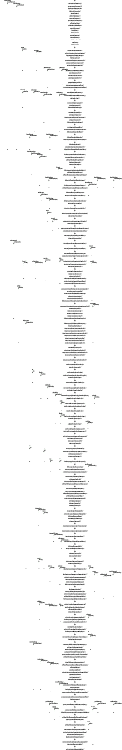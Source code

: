 digraph communication_graph {
	rankdir=BT;
	size="8,5;"
	layer_0 [ color="#ff0000" label="layer 0"];
	equityfund_equityfund_init_start_EquityFundLoop [ shape = rect label="equityfund_equityfund_init_start_EquityFundLoop [-35]" ];
	equityfund_equityfund_init_start_EquityFundLoop -> layer_0;
	government_government_init_start_GovernmentLoop [ shape = rect label="government_government_init_start_GovernmentLoop [-39]" ];
	government_government_init_start_GovernmentLoop -> equityfund_equityfund_init_start_EquityFundLoop;
	reagency_reagency_init_start_REAgencyHousingMarket [ shape = rect label="reagency_reagency_init_start_REAgencyHousingMarket [0]" ];
	reagency_reagency_init_start_REAgencyHousingMarket -> government_government_init_start_GovernmentLoop;
	mall_mall_init_start_MallConsumptionMarket [ shape = rect label="mall_mall_init_start_MallConsumptionMarket [0]" ];
	mall_mall_init_start_MallConsumptionMarket -> reagency_reagency_init_start_REAgencyHousingMarket;
	jpoffice_idle_start_JPOfficeLoop [ shape = rect label="jpoffice_idle_start_JPOfficeLoop [0]" ];
	jpoffice_idle_start_JPOfficeLoop -> mall_mall_init_start_MallConsumptionMarket;
	jpoffice_idle_start_JPOfficeInitEmployment [ shape = rect label="jpoffice_idle_start_JPOfficeInitEmployment [0]" ];
	jpoffice_idle_start_JPOfficeInitEmployment -> jpoffice_idle_start_JPOfficeLoop;
	foreignsector_idle_start_ForeignsectorLoop [ shape = rect label="foreignsector_idle_start_ForeignsectorLoop [0]" ];
	foreignsector_idle_start_ForeignsectorLoop -> jpoffice_idle_start_JPOfficeInitEmployment;
	foreignsector_foreignsector_init_start_ForeignsectorLoop [ shape = rect label="foreignsector_foreignsector_init_start_ForeignsectorLoop [0]" ];
	foreignsector_foreignsector_init_start_ForeignsectorLoop -> foreignsector_idle_start_ForeignsectorLoop;
	centralbank_idle_start_CentralBankLoop [ shape = rect label="centralbank_idle_start_CentralBankLoop [0]" ];
	centralbank_idle_start_CentralBankLoop -> foreignsector_foreignsector_init_start_ForeignsectorLoop;
	centralbank_idle_start_CentralBankInitBalanceSheet [ shape = rect label="centralbank_idle_start_CentralBankInitBalanceSheet [0]" ];
	centralbank_idle_start_CentralBankInitBalanceSheet -> centralbank_idle_start_CentralBankLoop;
	government_idle_start_GovernmentLoop [ shape = rect label="government_idle_start_GovernmentLoop [0]" ];
	government_idle_start_GovernmentLoop -> centralbank_idle_start_CentralBankInitBalanceSheet;
	bank_idle_start_BankLoop [ shape = rect label="bank_idle_start_BankLoop [0]" ];
	bank_idle_start_BankLoop -> government_idle_start_GovernmentLoop;
	bank_idle_start_BankInitLoans [ shape = rect label="bank_idle_start_BankInitLoans [0]" ];
	bank_idle_start_BankInitLoans -> bank_idle_start_BankLoop;
	equityfund_idle_start_EquityFundLoop [ shape = rect label="equityfund_idle_start_EquityFundLoop [0]" ];
	equityfund_idle_start_EquityFundLoop -> bank_idle_start_BankInitLoans;
	household_idle_start_HouseholdLoop [ shape = rect label="household_idle_start_HouseholdLoop [0]" ];
	household_idle_start_HouseholdLoop -> equityfund_idle_start_EquityFundLoop;
	household_idle_start_HouseholdInitPostId [ shape = rect label="household_idle_start_HouseholdInitPostId [0]" ];
	household_idle_start_HouseholdInitPostId -> household_idle_start_HouseholdLoop;
	firm_idle_start_FirmLoop [ shape = rect label="firm_idle_start_FirmLoop [0]" ];
	firm_idle_start_FirmLoop -> household_idle_start_HouseholdInitPostId;
	firm_idle_start_FirmInitPostId [ shape = rect label="firm_idle_start_FirmInitPostId [0]" ];
	firm_idle_start_FirmInitPostId -> firm_idle_start_FirmLoop;
	layer_1 [ color="#ff0000" label="layer 1"];
	layer_1 ->firm_idle_start_FirmInitPostId;
	firm_firm_init_post_id_FirmInitPostId_FirmInitEmployment [ shape = rect label="firm_firm_init_post_id_FirmInitPostId_FirmInitEmployment [-1]" ];
	firm_firm_init_post_id_FirmInitPostId_FirmInitEmployment -> layer_1;
	household_household_init_post_id_HouseholdInitPostId_HouseholdInitEmployment [ shape = rect label="household_household_init_post_id_HouseholdInitPostId_HouseholdInitEmployment [-2]" ];
	household_household_init_post_id_HouseholdInitPostId_HouseholdInitEmployment -> firm_firm_init_post_id_FirmInitPostId_FirmInitEmployment;
	reagency_idle_REAgencyHousingMarket_REAgencyCreditPolicyChecks [ shape = rect label="reagency_idle_REAgencyHousingMarket_REAgencyCreditPolicyChecks [0]" ];
	reagency_idle_REAgencyHousingMarket_REAgencyCreditPolicyChecks -> household_household_init_post_id_HouseholdInitPostId_HouseholdInitEmployment;
	mall_idle_MallConsumptionMarket_end [ shape = rect label="mall_idle_MallConsumptionMarket_end [0]" ];
	mall_idle_MallConsumptionMarket_end -> reagency_idle_REAgencyHousingMarket_REAgencyCreditPolicyChecks;
	foreignsector_foreignsector_iterate_ForeignsectorLoop_ForeignSectorExportsStart [ shape = rect label="foreignsector_foreignsector_iterate_ForeignsectorLoop_ForeignSectorExportsStart [0]" ];
	foreignsector_foreignsector_iterate_ForeignsectorLoop_ForeignSectorExportsStart -> mall_idle_MallConsumptionMarket_end;
	government_government_iterate_GovernmentLoop_GovernmentCredit [ shape = rect label="government_government_iterate_GovernmentLoop_GovernmentCredit [0]" ];
	government_government_iterate_GovernmentLoop_GovernmentCredit -> foreignsector_foreignsector_iterate_ForeignsectorLoop_ForeignSectorExportsStart;
	equityfund_equityfund_iterate_EquityFundLoop_EquityFundCredit [ shape = rect label="equityfund_equityfund_iterate_EquityFundLoop_EquityFundCredit [0]" ];
	equityfund_equityfund_iterate_EquityFundLoop_EquityFundCredit -> government_government_iterate_GovernmentLoop_GovernmentCredit;
	layer_2 [ color="#ff0000" label="layer 2"];
	layer_2 ->equityfund_equityfund_iterate_EquityFundLoop_EquityFundCredit;
	jpoffice_jpoffice_init_employment_JPOfficeInitEmployment_JPOfficeLoop [ shape = rect label="jpoffice_jpoffice_init_employment_JPOfficeInitEmployment_JPOfficeLoop [-11]" ];
	jpoffice_jpoffice_init_employment_JPOfficeInitEmployment_JPOfficeLoop -> layer_2;
	foreignsector_idle_ForeignSectorExportsStart_end [ shape = rect label="foreignsector_idle_ForeignSectorExportsStart_end [0]" ];
	foreignsector_idle_ForeignSectorExportsStart_end -> jpoffice_jpoffice_init_employment_JPOfficeInitEmployment_JPOfficeLoop;
	government_idle_GovernmentCredit_GovernmentMonthly [ shape = rect label="government_idle_GovernmentCredit_GovernmentMonthly [0]" ];
	government_idle_GovernmentCredit_GovernmentMonthly -> foreignsector_idle_ForeignSectorExportsStart_end;
	equityfund_idle_EquityFundCredit_EFLabourMarket [ shape = rect label="equityfund_idle_EquityFundCredit_EFLabourMarket [0]" ];
	equityfund_idle_EquityFundCredit_EFLabourMarket -> government_idle_GovernmentCredit_GovernmentMonthly;
	layer_3 [ color="#ff0000" label="layer 3"];
	layer_3 ->equityfund_idle_EquityFundCredit_EFLabourMarket;
	jpoffice_jpoffice_iterate_JPOfficeLoop_JPOLabourMarket [ shape = rect label="jpoffice_jpoffice_iterate_JPOfficeLoop_JPOLabourMarket [0]" ];
	jpoffice_jpoffice_iterate_JPOfficeLoop_JPOLabourMarket -> layer_3;
	firm_firm_init_employment_FirmInitEmployment_FirmInitBalanceSheet [ shape = rect label="firm_firm_init_employment_FirmInitEmployment_FirmInitBalanceSheet [6]" ];
	firm_firm_init_employment_FirmInitEmployment_FirmInitBalanceSheet -> jpoffice_jpoffice_iterate_JPOfficeLoop_JPOLabourMarket;
	household_household_init_employment_HouseholdInitEmployment_HouseholdInitBalanceSheet [ shape = rect label="household_household_init_employment_HouseholdInitEmployment_HouseholdInitBalanceSheet [5]" ];
	household_household_init_employment_HouseholdInitEmployment_HouseholdInitBalanceSheet -> firm_firm_init_employment_FirmInitEmployment_FirmInitBalanceSheet;
	layer_4 [ color="#ff0000" label="layer 4"];
	layer_4 ->household_household_init_employment_HouseholdInitEmployment_HouseholdInitBalanceSheet;
	firm_firm_init_balancesheet_FirmInitBalanceSheet_FirmLoop [ shape = rect label="firm_firm_init_balancesheet_FirmInitBalanceSheet_FirmLoop [-10]" ];
	firm_firm_init_balancesheet_FirmInitBalanceSheet_FirmLoop -> layer_4;
	household_household_init_balancesheet_HouseholdInitBalanceSheet_HouseholdLoop [ shape = rect label="household_household_init_balancesheet_HouseholdInitBalanceSheet_HouseholdLoop [-15]" ];
	household_household_init_balancesheet_HouseholdInitBalanceSheet_HouseholdLoop -> firm_firm_init_balancesheet_FirmInitBalanceSheet_FirmLoop;
	jpoffice_idle_JPOLabourMarket_end [ shape = rect label="jpoffice_idle_JPOLabourMarket_end [0]" ];
	jpoffice_idle_JPOLabourMarket_end -> household_household_init_balancesheet_HouseholdInitBalanceSheet_HouseholdLoop;
	layer_5 [ color="#ff0000" label="layer 5"];
	layer_5 ->jpoffice_idle_JPOLabourMarket_end;
	household_household_iterate_HouseholdLoop_HHCreditStart [ shape = rect label="household_household_iterate_HouseholdLoop_HHCreditStart [0]" ];
	household_household_iterate_HouseholdLoop_HHCreditStart -> layer_5;
	firm_firm_iterate_FirmLoop_FirmCreditStart [ shape = rect label="firm_firm_iterate_FirmLoop_FirmCreditStart [0]" ];
	firm_firm_iterate_FirmLoop_FirmCreditStart -> household_household_iterate_HouseholdLoop_HHCreditStart;
	bank_bank_init_loans_BankInitLoans_BankInitMortgages [ shape = rect label="bank_bank_init_loans_BankInitLoans_BankInitMortgages [1]" ];
	bank_bank_init_loans_BankInitLoans_BankInitMortgages -> firm_firm_iterate_FirmLoop_FirmCreditStart;
	layer_6 [ color="#ff0000" label="layer 6"];
	layer_6 ->bank_bank_init_loans_BankInitLoans_BankInitMortgages;
	household_idle_HHCreditStart_HHCreditIsCapitalist [ shape = rect label="household_idle_HHCreditStart_HHCreditIsCapitalist [0]" ];
	household_idle_HHCreditStart_HHCreditIsCapitalist -> layer_6;
	household_idle_HHCreditStart_HHCreditMonthly [ shape = rect label="household_idle_HHCreditStart_HHCreditMonthly [0]" ];
	household_idle_HHCreditStart_HHCreditMonthly -> household_idle_HHCreditStart_HHCreditIsCapitalist;
	firm_firm_credit_compute_income_statement_FirmCreditStart_FirmCreditInvestment [ shape = rect label="firm_firm_credit_compute_income_statement_FirmCreditStart_FirmCreditInvestment [0]" ];
	firm_firm_credit_compute_income_statement_FirmCreditStart_FirmCreditInvestment -> household_idle_HHCreditStart_HHCreditMonthly;
	firm_idle_FirmCreditStart_FirmProductionStart [ shape = rect label="firm_idle_FirmCreditStart_FirmProductionStart [0]" ];
	firm_idle_FirmCreditStart_FirmProductionStart -> firm_firm_credit_compute_income_statement_FirmCreditStart_FirmCreditInvestment;
	bank_bank_init_mortgages_BankInitMortgages_BankInitDeposits [ shape = rect label="bank_bank_init_mortgages_BankInitMortgages_BankInitDeposits [5]" ];
	bank_bank_init_mortgages_BankInitMortgages_BankInitDeposits -> firm_idle_FirmCreditStart_FirmProductionStart;
	layer_7 [ color="#ff0000" label="layer 7"];
	layer_7 ->bank_bank_init_mortgages_BankInitMortgages_BankInitDeposits;
	household_idle_HHCreditIsCapitalist_HHCreditBalanceSheet [ shape = rect label="household_idle_HHCreditIsCapitalist_HHCreditBalanceSheet [0]" ];
	household_idle_HHCreditIsCapitalist_HHCreditBalanceSheet -> layer_7;
	firm_firm_credit_investment_decisions_FirmCreditInvestment_FirmCreditComputeDividends [ shape = rect label="firm_firm_credit_investment_decisions_FirmCreditInvestment_FirmCreditComputeDividends [0]" ];
	firm_firm_credit_investment_decisions_FirmCreditInvestment_FirmCreditComputeDividends -> household_idle_HHCreditIsCapitalist_HHCreditBalanceSheet;
	bank_bank_init_deposits_BankInitDeposits_BankInitBalanceSheet [ shape = rect label="bank_bank_init_deposits_BankInitDeposits_BankInitBalanceSheet [19]" ];
	bank_bank_init_deposits_BankInitDeposits_BankInitBalanceSheet -> firm_firm_credit_investment_decisions_FirmCreditInvestment_FirmCreditComputeDividends;
	layer_8 [ color="#ff0000" label="layer 8"];
	layer_8 ->bank_bank_init_deposits_BankInitDeposits_BankInitBalanceSheet;
	bank_bank_init_balancesheet_BankInitBalanceSheet_BankLoop [ shape = rect label="bank_bank_init_balancesheet_BankInitBalanceSheet_BankLoop [-4]" ];
	bank_bank_init_balancesheet_BankInitBalanceSheet_BankLoop -> layer_8;
	firm_firm_credit_compute_dividends_FirmCreditComputeDividends_FirmCreditLiquidityNeed [ shape = rect label="firm_firm_credit_compute_dividends_FirmCreditComputeDividends_FirmCreditLiquidityNeed [0]" ];
	firm_firm_credit_compute_dividends_FirmCreditComputeDividends_FirmCreditLiquidityNeed -> bank_bank_init_balancesheet_BankInitBalanceSheet_BankLoop;
	layer_9 [ color="#ff0000" label="layer 9"];
	layer_9 ->firm_firm_credit_compute_dividends_FirmCreditComputeDividends_FirmCreditLiquidityNeed;
	bank_bank_iterate_BankLoop_BankCreditStart [ shape = rect label="bank_bank_iterate_BankLoop_BankCreditStart [0]" ];
	bank_bank_iterate_BankLoop_BankCreditStart -> layer_9;
	firm_firm_credit_check_liquidity_need_FirmCreditLiquidityNeed_FirmCreditStatus [ shape = rect label="firm_firm_credit_check_liquidity_need_FirmCreditLiquidityNeed_FirmCreditStatus [0]" ];
	firm_firm_credit_check_liquidity_need_FirmCreditLiquidityNeed_FirmCreditStatus -> bank_bank_iterate_BankLoop_BankCreditStart;
	centralbank_centralbank_init_balancesheet_CentralBankInitBalanceSheet_CentralBankLoop [ shape = rect label="centralbank_centralbank_init_balancesheet_CentralBankInitBalanceSheet_CentralBankLoop [78]" ];
	centralbank_centralbank_init_balancesheet_CentralBankInitBalanceSheet_CentralBankLoop -> firm_firm_credit_check_liquidity_need_FirmCreditLiquidityNeed_FirmCreditStatus;
	layer_10 [ color="#ff0000" label="layer 10"];
	layer_10 ->centralbank_centralbank_init_balancesheet_CentralBankInitBalanceSheet_CentralBankLoop;
	bank_bank_credit_compute_income_statement_BankCreditStart_BankCreditDividends [ shape = rect label="bank_bank_credit_compute_income_statement_BankCreditStart_BankCreditDividends [-4]" ];
	bank_bank_credit_compute_income_statement_BankCreditStart_BankCreditDividends -> layer_10;
	firm_firm_credit_demand_loans_1_FirmCreditStatus_FirmCreditLoanBorrow1 [ shape = rect label="firm_firm_credit_demand_loans_1_FirmCreditStatus_FirmCreditLoanBorrow1 [-7]" ];
	firm_firm_credit_demand_loans_1_FirmCreditStatus_FirmCreditLoanBorrow1 -> bank_bank_credit_compute_income_statement_BankCreditStart_BankCreditDividends;
	centralbank_centralbank_iterate_CentralBankLoop_CentralBankCredit [ shape = rect label="centralbank_centralbank_iterate_CentralBankLoop_CentralBankCredit [0]" ];
	centralbank_centralbank_iterate_CentralBankLoop_CentralBankCredit -> firm_firm_credit_demand_loans_1_FirmCreditStatus_FirmCreditLoanBorrow1;
	bank_idle_BankCreditStart_BankHousingMarket [ shape = rect label="bank_idle_BankCreditStart_BankHousingMarket [0]" ];
	bank_idle_BankCreditStart_BankHousingMarket -> centralbank_centralbank_iterate_CentralBankLoop_CentralBankCredit;
	firm_idle_FirmCreditStatus_FirmCreditPayments [ shape = rect label="firm_idle_FirmCreditStatus_FirmCreditPayments [0]" ];
	firm_idle_FirmCreditStatus_FirmCreditPayments -> bank_idle_BankCreditStart_BankHousingMarket;
	layer_11 [ color="#ff0000" label="layer 11"];
	layer_11 ->firm_idle_FirmCreditStatus_FirmCreditPayments;
	bank_bank_credit_compute_dividends_BankCreditDividends_BankCreditBalanceSheet [ shape = rect label="bank_bank_credit_compute_dividends_BankCreditDividends_BankCreditBalanceSheet [-13]" ];
	bank_bank_credit_compute_dividends_BankCreditDividends_BankCreditBalanceSheet -> layer_11;
	centralbank_idle_CentralBankCredit_CentralBankConsumption [ shape = rect label="centralbank_idle_CentralBankCredit_CentralBankConsumption [0]" ];
	centralbank_idle_CentralBankCredit_CentralBankConsumption -> bank_bank_credit_compute_dividends_BankCreditDividends_BankCreditBalanceSheet;
	centralbank_centralbank_collect_interest_payments_CentralBankCredit_CentralBankDebtRequests [ shape = rect label="centralbank_centralbank_collect_interest_payments_CentralBankCredit_CentralBankDebtRequests [4]" ];
	centralbank_centralbank_collect_interest_payments_CentralBankCredit_CentralBankDebtRequests -> centralbank_idle_CentralBankCredit_CentralBankConsumption;
	layer_12 [ color="#ff0000" label="layer 12"];
	layer_12 ->centralbank_centralbank_collect_interest_payments_CentralBankCredit_CentralBankDebtRequests;
	bank_bank_credit_do_balance_sheet_BankCreditBalanceSheet_BankCreditRequest1 [ shape = rect label="bank_bank_credit_do_balance_sheet_BankCreditBalanceSheet_BankCreditRequest1 [-3]" ];
	bank_bank_credit_do_balance_sheet_BankCreditBalanceSheet_BankCreditRequest1 -> layer_12;
	layer_13 [ color="#ff0000" label="layer 13"];
	layer_13 ->bank_bank_credit_do_balance_sheet_BankCreditBalanceSheet_BankCreditRequest1;
	bank_bank_credit_process_loan_requests_1_BankCreditRequest1_BankCreditRequest2 [ shape = rect label="bank_bank_credit_process_loan_requests_1_BankCreditRequest1_BankCreditRequest2 [7]" ];
	bank_bank_credit_process_loan_requests_1_BankCreditRequest1_BankCreditRequest2 -> layer_13;
	centralbank_centralbank_process_debt_requests_CentralBankDebtRequests_CentralBankConsumption [ shape = rect label="centralbank_centralbank_process_debt_requests_CentralBankDebtRequests_CentralBankConsumption [3]" ];
	centralbank_centralbank_process_debt_requests_CentralBankDebtRequests_CentralBankConsumption -> bank_bank_credit_process_loan_requests_1_BankCreditRequest1_BankCreditRequest2;
	layer_14 [ color="#ff0000" label="layer 14"];
	layer_14 ->centralbank_centralbank_process_debt_requests_CentralBankDebtRequests_CentralBankConsumption;
	centralbank_idle_CentralBankConsumption_CentralBankConsumptionPrices [ shape = rect label="centralbank_idle_CentralBankConsumption_CentralBankConsumptionPrices [0]" ];
	centralbank_idle_CentralBankConsumption_CentralBankConsumptionPrices -> layer_14;
	firm_firm_credit_borrow_loans_1_FirmCreditLoanBorrow1_FirmCreditLoanBorrow2 [ shape = rect label="firm_firm_credit_borrow_loans_1_FirmCreditLoanBorrow1_FirmCreditLoanBorrow2 [2]" ];
	firm_firm_credit_borrow_loans_1_FirmCreditLoanBorrow1_FirmCreditLoanBorrow2 -> centralbank_idle_CentralBankConsumption_CentralBankConsumptionPrices;
	layer_15 [ color="#ff0000" label="layer 15"];
	layer_15 ->firm_firm_credit_borrow_loans_1_FirmCreditLoanBorrow1_FirmCreditLoanBorrow2;
	bank_bank_credit_process_loan_requests_2_BankCreditRequest2_BankCreditLoanWriteOffs [ shape = rect label="bank_bank_credit_process_loan_requests_2_BankCreditRequest2_BankCreditLoanWriteOffs [-2]" ];
	bank_bank_credit_process_loan_requests_2_BankCreditRequest2_BankCreditLoanWriteOffs -> layer_15;
	firm_idle_FirmCreditLoanBorrow2_FirmCreditPayments [ shape = rect label="firm_idle_FirmCreditLoanBorrow2_FirmCreditPayments [0]" ];
	firm_idle_FirmCreditLoanBorrow2_FirmCreditPayments -> bank_bank_credit_process_loan_requests_2_BankCreditRequest2_BankCreditLoanWriteOffs;
	layer_16 [ color="#ff0000" label="layer 16"];
	layer_16 ->firm_idle_FirmCreditLoanBorrow2_FirmCreditPayments;
	firm_firm_credit_borrow_loans_2_FirmCreditLoanBorrow2_FirmCreditIlliquidityStatus [ shape = rect label="firm_firm_credit_borrow_loans_2_FirmCreditLoanBorrow2_FirmCreditIlliquidityStatus [2]" ];
	firm_firm_credit_borrow_loans_2_FirmCreditLoanBorrow2_FirmCreditIlliquidityStatus -> layer_16;
	layer_17 [ color="#ff0000" label="layer 17"];
	layer_17 ->firm_firm_credit_borrow_loans_2_FirmCreditLoanBorrow2_FirmCreditIlliquidityStatus;
	firm_firm_credit_request_equityfund_investment_FirmCreditIlliquidityStatus_FirmCreditLiquidityRecheck [ shape = rect label="firm_firm_credit_request_equityfund_investment_FirmCreditIlliquidityStatus_FirmCreditLiquidityRecheck [-2]" ];
	firm_firm_credit_request_equityfund_investment_FirmCreditIlliquidityStatus_FirmCreditLiquidityRecheck -> layer_17;
	firm_idle_FirmCreditIlliquidityStatus_FirmCreditPayments [ shape = rect label="firm_idle_FirmCreditIlliquidityStatus_FirmCreditPayments [0]" ];
	firm_idle_FirmCreditIlliquidityStatus_FirmCreditPayments -> firm_firm_credit_request_equityfund_investment_FirmCreditIlliquidityStatus_FirmCreditLiquidityRecheck;
	layer_18 [ color="#ff0000" label="layer 18"];
	layer_18 ->firm_idle_FirmCreditIlliquidityStatus_FirmCreditPayments;
	equityfund_equityfund_credit_invest_illiquids_EquityFundCredit_EFCreditShareCollectionBanks [ shape = rect label="equityfund_equityfund_credit_invest_illiquids_EquityFundCredit_EFCreditShareCollectionBanks [-3]" ];
	equityfund_equityfund_credit_invest_illiquids_EquityFundCredit_EFCreditShareCollectionBanks -> layer_18;
	firm_idle_FirmCreditLiquidityRecheck_FirmCreditPayments [ shape = rect label="firm_idle_FirmCreditLiquidityRecheck_FirmCreditPayments [0]" ];
	firm_idle_FirmCreditLiquidityRecheck_FirmCreditPayments -> equityfund_equityfund_credit_invest_illiquids_EquityFundCredit_EFCreditShareCollectionBanks;
	layer_19 [ color="#ff0000" label="layer 19"];
	layer_19 ->firm_idle_FirmCreditLiquidityRecheck_FirmCreditPayments;
	equityfund_equityfund_credit_collect_bank_shares_EFCreditShareCollectionBanks_EFCreditShareCollectionFirms [ shape = rect label="equityfund_equityfund_credit_collect_bank_shares_EFCreditShareCollectionBanks_EFCreditShareCollectionFirms [13]" ];
	equityfund_equityfund_credit_collect_bank_shares_EFCreditShareCollectionBanks_EFCreditShareCollectionFirms -> layer_19;
	firm_firm_credit_check_equityfund_investment_FirmCreditLiquidityRecheck_FirmCreditBankruptcy [ shape = rect label="firm_firm_credit_check_equityfund_investment_FirmCreditLiquidityRecheck_FirmCreditBankruptcy [3]" ];
	firm_firm_credit_check_equityfund_investment_FirmCreditLiquidityRecheck_FirmCreditBankruptcy -> equityfund_equityfund_credit_collect_bank_shares_EFCreditShareCollectionBanks_EFCreditShareCollectionFirms;
	layer_20 [ color="#ff0000" label="layer 20"];
	layer_20 ->firm_firm_credit_check_equityfund_investment_FirmCreditLiquidityRecheck_FirmCreditBankruptcy;
	firm_firm_credit_illiquidity_bankrupt_FirmCreditBankruptcy_FirmCreditBalanceSheet [ shape = rect label="firm_firm_credit_illiquidity_bankrupt_FirmCreditBankruptcy_FirmCreditBalanceSheet [-10]" ];
	firm_firm_credit_illiquidity_bankrupt_FirmCreditBankruptcy_FirmCreditBalanceSheet -> layer_20;
	firm_idle_FirmCreditBankruptcy_FirmCreditPayments [ shape = rect label="firm_idle_FirmCreditBankruptcy_FirmCreditPayments [0]" ];
	firm_idle_FirmCreditBankruptcy_FirmCreditPayments -> firm_firm_credit_illiquidity_bankrupt_FirmCreditBankruptcy_FirmCreditBalanceSheet;
	layer_21 [ color="#ff0000" label="layer 21"];
	layer_21 ->firm_idle_FirmCreditBankruptcy_FirmCreditPayments;
	firm_firm_credit_pay_interest_on_loans_FirmCreditPayments_FirmCreditDividendPayments [ shape = rect label="firm_firm_credit_pay_interest_on_loans_FirmCreditPayments_FirmCreditDividendPayments [-20]" ];
	firm_firm_credit_pay_interest_on_loans_FirmCreditPayments_FirmCreditDividendPayments -> layer_21;
	layer_22 [ color="#ff0000" label="layer 22"];
	layer_22 ->firm_firm_credit_pay_interest_on_loans_FirmCreditPayments_FirmCreditDividendPayments;
	firm_firm_credit_pay_dividends_FirmCreditDividendPayments_FirmCreditBalanceSheet [ shape = rect label="firm_firm_credit_pay_dividends_FirmCreditDividendPayments_FirmCreditBalanceSheet [-1]" ];
	firm_firm_credit_pay_dividends_FirmCreditDividendPayments_FirmCreditBalanceSheet -> layer_22;
	layer_23 [ color="#ff0000" label="layer 23"];
	layer_23 ->firm_firm_credit_pay_dividends_FirmCreditDividendPayments_FirmCreditBalanceSheet;
	firm_firm_credit_do_balance_sheet_FirmCreditBalanceSheet_FirmCreditInsolvencyCheck [ shape = rect label="firm_firm_credit_do_balance_sheet_FirmCreditBalanceSheet_FirmCreditInsolvencyCheck [0]" ];
	firm_firm_credit_do_balance_sheet_FirmCreditBalanceSheet_FirmCreditInsolvencyCheck -> layer_23;
	equityfund_equityfund_credit_collect_firm_shares_EFCreditShareCollectionFirms_EFCreditDistributeShares [ shape = rect label="equityfund_equityfund_credit_collect_firm_shares_EFCreditShareCollectionFirms_EFCreditDistributeShares [1]" ];
	equityfund_equityfund_credit_collect_firm_shares_EFCreditShareCollectionFirms_EFCreditDistributeShares -> firm_firm_credit_do_balance_sheet_FirmCreditBalanceSheet_FirmCreditInsolvencyCheck;
	layer_24 [ color="#ff0000" label="layer 24"];
	layer_24 ->equityfund_equityfund_credit_collect_firm_shares_EFCreditShareCollectionFirms_EFCreditDistributeShares;
	equityfund_equityfund_credit_distribute_shares_EFCreditDistributeShares_EFLabourMarket [ shape = rect label="equityfund_equityfund_credit_distribute_shares_EFCreditDistributeShares_EFLabourMarket [-9]" ];
	equityfund_equityfund_credit_distribute_shares_EFCreditDistributeShares_EFLabourMarket -> layer_24;
	firm_firm_credit_insolvency_bankruptcy_FirmCreditInsolvencyCheck_FirmProductionStart [ shape = rect label="firm_firm_credit_insolvency_bankruptcy_FirmCreditInsolvencyCheck_FirmProductionStart [-16]" ];
	firm_firm_credit_insolvency_bankruptcy_FirmCreditInsolvencyCheck_FirmProductionStart -> equityfund_equityfund_credit_distribute_shares_EFCreditDistributeShares_EFLabourMarket;
	firm_idle_FirmCreditInsolvencyCheck_FirmProductionStart [ shape = rect label="firm_idle_FirmCreditInsolvencyCheck_FirmProductionStart [0]" ];
	firm_idle_FirmCreditInsolvencyCheck_FirmProductionStart -> firm_firm_credit_insolvency_bankruptcy_FirmCreditInsolvencyCheck_FirmProductionStart;
	layer_25 [ color="#ff0000" label="layer 25"];
	layer_25 ->firm_idle_FirmCreditInsolvencyCheck_FirmProductionStart;
	equityfund_idle_EFLabourMarket_EFCreditIncomeStatement [ shape = rect label="equityfund_idle_EFLabourMarket_EFCreditIncomeStatement [0]" ];
	equityfund_idle_EFLabourMarket_EFCreditIncomeStatement -> layer_25;
	firm_idle_FirmProductionStart_FirmProductionSkip [ shape = rect label="firm_idle_FirmProductionStart_FirmProductionSkip [0]" ];
	firm_idle_FirmProductionStart_FirmProductionSkip -> equityfund_idle_EFLabourMarket_EFCreditIncomeStatement;
	firm_idle_FirmProductionStart_FirmLabourStart [ shape = rect label="firm_idle_FirmProductionStart_FirmLabourStart [0]" ];
	firm_idle_FirmProductionStart_FirmLabourStart -> firm_idle_FirmProductionStart_FirmProductionSkip;
	bank_bank_credit_recieve_loan_writeoffs_BankCreditLoanWriteOffs_BankCreditNewEntrants [ shape = rect label="bank_bank_credit_recieve_loan_writeoffs_BankCreditLoanWriteOffs_BankCreditNewEntrants [6]" ];
	bank_bank_credit_recieve_loan_writeoffs_BankCreditLoanWriteOffs_BankCreditNewEntrants -> firm_idle_FirmProductionStart_FirmLabourStart;
	household_household_credit_collect_shares_HHCreditIsCapitalist_HHCreditBalanceSheet [ shape = rect label="household_household_credit_collect_shares_HHCreditIsCapitalist_HHCreditBalanceSheet [6]" ];
	household_household_credit_collect_shares_HHCreditIsCapitalist_HHCreditBalanceSheet -> bank_bank_credit_recieve_loan_writeoffs_BankCreditLoanWriteOffs_BankCreditNewEntrants;
	government_government_collect_capital_tax_GovernmentCredit_GovernmentMonthly [ shape = rect label="government_government_collect_capital_tax_GovernmentCredit_GovernmentMonthly [3]" ];
	government_government_collect_capital_tax_GovernmentCredit_GovernmentMonthly -> household_household_credit_collect_shares_HHCreditIsCapitalist_HHCreditBalanceSheet;
	layer_26 [ color="#ff0000" label="layer 26"];
	layer_26 ->government_government_collect_capital_tax_GovernmentCredit_GovernmentMonthly;
	government_government_distribute_general_benefits_GovernmentMonthly_GovernmentUnemploymentBenefits [ shape = rect label="government_government_distribute_general_benefits_GovernmentMonthly_GovernmentUnemploymentBenefits [-14]" ];
	government_government_distribute_general_benefits_GovernmentMonthly_GovernmentUnemploymentBenefits -> layer_26;
	government_idle_GovernmentMonthly_GovernmentFiscalPolicy [ shape = rect label="government_idle_GovernmentMonthly_GovernmentFiscalPolicy [0]" ];
	government_idle_GovernmentMonthly_GovernmentFiscalPolicy -> government_government_distribute_general_benefits_GovernmentMonthly_GovernmentUnemploymentBenefits;
	household_household_credit_do_balance_sheet_HHCreditBalanceSheet_HHCreditMonthly [ shape = rect label="household_household_credit_do_balance_sheet_HHCreditBalanceSheet_HHCreditMonthly [0]" ];
	household_household_credit_do_balance_sheet_HHCreditBalanceSheet_HHCreditMonthly -> government_idle_GovernmentMonthly_GovernmentFiscalPolicy;
	firm_idle_FirmProductionSkip_FirmProductionRoleCheck [ shape = rect label="firm_idle_FirmProductionSkip_FirmProductionRoleCheck [0]" ];
	firm_idle_FirmProductionSkip_FirmProductionRoleCheck -> household_household_credit_do_balance_sheet_HHCreditBalanceSheet_HHCreditMonthly;
	firm_firm_production_skip_FirmProductionSkip_FirmLabourStart [ shape = rect label="firm_firm_production_skip_FirmProductionSkip_FirmLabourStart [0]" ];
	firm_firm_production_skip_FirmProductionSkip_FirmLabourStart -> firm_idle_FirmProductionSkip_FirmProductionRoleCheck;
	bank_bank_credit_recieve_new_entrant_loan_requests_BankCreditNewEntrants_BankCreditLoanInterests [ shape = rect label="bank_bank_credit_recieve_new_entrant_loan_requests_BankCreditNewEntrants_BankCreditLoanInterests [10]" ];
	bank_bank_credit_recieve_new_entrant_loan_requests_BankCreditNewEntrants_BankCreditLoanInterests -> firm_firm_production_skip_FirmProductionSkip_FirmLabourStart;
	layer_27 [ color="#ff0000" label="layer 27"];
	layer_27 ->bank_bank_credit_recieve_new_entrant_loan_requests_BankCreditNewEntrants_BankCreditLoanInterests;
	government_government_distribute_unemployment_benefits_GovernmentUnemploymentBenefits_GovernmentLabourTax [ shape = rect label="government_government_distribute_unemployment_benefits_GovernmentUnemploymentBenefits_GovernmentLabourTax [-8]" ];
	government_government_distribute_unemployment_benefits_GovernmentUnemploymentBenefits_GovernmentLabourTax -> layer_27;
	household_idle_HHCreditMonthly_HHLabourStart [ shape = rect label="household_idle_HHCreditMonthly_HHLabourStart [0]" ];
	household_idle_HHCreditMonthly_HHLabourStart -> government_government_distribute_unemployment_benefits_GovernmentUnemploymentBenefits_GovernmentLabourTax;
	firm_idle_FirmProductionRoleCheck_FirmProductionExport [ shape = rect label="firm_idle_FirmProductionRoleCheck_FirmProductionExport [0]" ];
	firm_idle_FirmProductionRoleCheck_FirmProductionExport -> household_idle_HHCreditMonthly_HHLabourStart;
	firm_idle_FirmProductionRoleCheck_FirmProductionConstructor [ shape = rect label="firm_idle_FirmProductionRoleCheck_FirmProductionConstructor [0]" ];
	firm_idle_FirmProductionRoleCheck_FirmProductionConstructor -> firm_idle_FirmProductionRoleCheck_FirmProductionExport;
	firm_idle_FirmProductionRoleCheck_FirmProductionRegular [ shape = rect label="firm_idle_FirmProductionRoleCheck_FirmProductionRegular [0]" ];
	firm_idle_FirmProductionRoleCheck_FirmProductionRegular -> firm_idle_FirmProductionRoleCheck_FirmProductionConstructor;
	bank_bank_credit_collect_loan_interests_BankCreditLoanInterests_BankHousingMarket [ shape = rect label="bank_bank_credit_collect_loan_interests_BankCreditLoanInterests_BankHousingMarket [20]" ];
	bank_bank_credit_collect_loan_interests_BankCreditLoanInterests_BankHousingMarket -> firm_idle_FirmProductionRoleCheck_FirmProductionRegular;
	layer_28 [ color="#ff0000" label="layer 28"];
	layer_28 ->bank_bank_credit_collect_loan_interests_BankCreditLoanInterests_BankHousingMarket;
	bank_bank_housing_compute_capital_status_BankHousingMarket_BankHousingCrediting [ shape = rect label="bank_bank_housing_compute_capital_status_BankHousingMarket_BankHousingCrediting [-71]" ];
	bank_bank_housing_compute_capital_status_BankHousingMarket_BankHousingCrediting -> layer_28;
	bank_idle_BankHousingMarket_BankUpdateDeposits [ shape = rect label="bank_idle_BankHousingMarket_BankUpdateDeposits [0]" ];
	bank_idle_BankHousingMarket_BankUpdateDeposits -> bank_bank_housing_compute_capital_status_BankHousingMarket_BankHousingCrediting;
	firm_firm_production_export_plan_FirmProductionExport_FirmExportLabourDemand [ shape = rect label="firm_firm_production_export_plan_FirmProductionExport_FirmExportLabourDemand [0]" ];
	firm_firm_production_export_plan_FirmProductionExport_FirmExportLabourDemand -> bank_idle_BankHousingMarket_BankUpdateDeposits;
	firm_firm_production_produce_export_goods_FirmProductionExport_FirmLabourStart [ shape = rect label="firm_firm_production_produce_export_goods_FirmProductionExport_FirmLabourStart [0]" ];
	firm_firm_production_produce_export_goods_FirmProductionExport_FirmLabourStart -> firm_firm_production_export_plan_FirmProductionExport_FirmExportLabourDemand;
	firm_firm_production_construction_plan_FirmProductionConstructor_FirmConstructionLabourDemand [ shape = rect label="firm_firm_production_construction_plan_FirmProductionConstructor_FirmConstructionLabourDemand [0]" ];
	firm_firm_production_construction_plan_FirmProductionConstructor_FirmConstructionLabourDemand -> firm_firm_production_produce_export_goods_FirmProductionExport_FirmLabourStart;
	firm_firm_production_construct_houses_FirmProductionConstructor_FirmLabourStart [ shape = rect label="firm_firm_production_construct_houses_FirmProductionConstructor_FirmLabourStart [0]" ];
	firm_firm_production_construct_houses_FirmProductionConstructor_FirmLabourStart -> firm_firm_production_construction_plan_FirmProductionConstructor_FirmConstructionLabourDemand;
	firm_firm_production_set_price_FirmProductionRegular_FirmProductionPlanning [ shape = rect label="firm_firm_production_set_price_FirmProductionRegular_FirmProductionPlanning [0]" ];
	firm_firm_production_set_price_FirmProductionRegular_FirmProductionPlanning -> firm_firm_production_construct_houses_FirmProductionConstructor_FirmLabourStart;
	firm_firm_production_produce_goods_FirmProductionRegular_FirmLabourStart [ shape = rect label="firm_firm_production_produce_goods_FirmProductionRegular_FirmLabourStart [0]" ];
	firm_firm_production_produce_goods_FirmProductionRegular_FirmLabourStart -> firm_firm_production_set_price_FirmProductionRegular_FirmProductionPlanning;
	household_household_credit_collect_benefits_HHCreditMonthly_HHLabourStart [ shape = rect label="household_household_credit_collect_benefits_HHCreditMonthly_HHLabourStart [22]" ];
	household_household_credit_collect_benefits_HHCreditMonthly_HHLabourStart -> firm_firm_production_produce_goods_FirmProductionRegular_FirmLabourStart;
	layer_29 [ color="#ff0000" label="layer 29"];
	layer_29 ->household_household_credit_collect_benefits_HHCreditMonthly_HHLabourStart;
	household_idle_HHLabourStart_HHConsumptionStart [ shape = rect label="household_idle_HHLabourStart_HHConsumptionStart [0]" ];
	household_idle_HHLabourStart_HHConsumptionStart -> layer_29;
	firm_firm_production_export_labour_demand_FirmExportLabourDemand_FirmLabourStart [ shape = rect label="firm_firm_production_export_labour_demand_FirmExportLabourDemand_FirmLabourStart [0]" ];
	firm_firm_production_export_labour_demand_FirmExportLabourDemand_FirmLabourStart -> household_idle_HHLabourStart_HHConsumptionStart;
	firm_firm_production_construction_labour_demand_FirmConstructionLabourDemand_FirmLabourStart [ shape = rect label="firm_firm_production_construction_labour_demand_FirmConstructionLabourDemand_FirmLabourStart [0]" ];
	firm_firm_production_construction_labour_demand_FirmConstructionLabourDemand_FirmLabourStart -> firm_firm_production_export_labour_demand_FirmExportLabourDemand_FirmLabourStart;
	firm_firm_production_plan_FirmProductionPlanning_FirmProductionLabourDemand [ shape = rect label="firm_firm_production_plan_FirmProductionPlanning_FirmProductionLabourDemand [0]" ];
	firm_firm_production_plan_FirmProductionPlanning_FirmProductionLabourDemand -> firm_firm_production_construction_labour_demand_FirmConstructionLabourDemand_FirmLabourStart;
	layer_30 [ color="#ff0000" label="layer 30"];
	layer_30 ->firm_firm_production_plan_FirmProductionPlanning_FirmProductionLabourDemand;
	firm_firm_production_compute_labour_demand_FirmProductionLabourDemand_FirmLabourStart [ shape = rect label="firm_firm_production_compute_labour_demand_FirmProductionLabourDemand_FirmLabourStart [0]" ];
	firm_firm_production_compute_labour_demand_FirmProductionLabourDemand_FirmLabourStart -> layer_30;
	layer_31 [ color="#ff0000" label="layer 31"];
	layer_31 ->firm_firm_production_compute_labour_demand_FirmProductionLabourDemand_FirmLabourStart;
	firm_firm_labour_workforce_needed_FirmLabourStart_FirmLabourStage1 [ shape = rect label="firm_firm_labour_workforce_needed_FirmLabourStart_FirmLabourStage1 [0]" ];
	firm_firm_labour_workforce_needed_FirmLabourStart_FirmLabourStage1 -> layer_31;
	firm_idle_FirmLabourStart_FirmConsumptionStart [ shape = rect label="firm_idle_FirmLabourStart_FirmConsumptionStart [0]" ];
	firm_idle_FirmLabourStart_FirmConsumptionStart -> firm_firm_labour_workforce_needed_FirmLabourStart_FirmLabourStage1;
	layer_32 [ color="#ff0000" label="layer 32"];
	layer_32 ->firm_idle_FirmLabourStart_FirmConsumptionStart;
	firm_firm_labour_fire_FirmLabourStage1_FirmLabourStage1End [ shape = rect label="firm_firm_labour_fire_FirmLabourStage1_FirmLabourStage1End [-2]" ];
	firm_firm_labour_fire_FirmLabourStage1_FirmLabourStage1End -> layer_32;
	firm_firm_labour_job_announcement_stage1_FirmLabourStage1_FirmLabourStage1Application [ shape = rect label="firm_firm_labour_job_announcement_stage1_FirmLabourStage1_FirmLabourStage1Application [-6]" ];
	firm_firm_labour_job_announcement_stage1_FirmLabourStage1_FirmLabourStage1Application -> firm_firm_labour_fire_FirmLabourStage1_FirmLabourStage1End;
	firm_idle_FirmLabourStage1_FirmLabourStage1End [ shape = rect label="firm_idle_FirmLabourStage1_FirmLabourStage1End [0]" ];
	firm_idle_FirmLabourStage1_FirmLabourStage1End -> firm_firm_labour_job_announcement_stage1_FirmLabourStage1_FirmLabourStage1Application;
	layer_33 [ color="#ff0000" label="layer 33"];
	layer_33 ->firm_idle_FirmLabourStage1_FirmLabourStage1End;
	household_household_labour_check_fired_HHLabourStart_HHLabourStage1 [ shape = rect label="household_household_labour_check_fired_HHLabourStart_HHLabourStage1 [2]" ];
	household_household_labour_check_fired_HHLabourStart_HHLabourStage1 -> layer_33;
	layer_34 [ color="#ff0000" label="layer 34"];
	layer_34 ->household_household_labour_check_fired_HHLabourStart_HHLabourStage1;
	household_household_labour_reemployment_application_HHLabourStage1_HHLabourStage2 [ shape = rect label="household_household_labour_reemployment_application_HHLabourStage1_HHLabourStage2 [-1]" ];
	household_household_labour_reemployment_application_HHLabourStage1_HHLabourStage2 -> layer_34;
	household_idle_HHLabourStage1_HHLabourStage1Applications [ shape = rect label="household_idle_HHLabourStage1_HHLabourStage1Applications [0]" ];
	household_idle_HHLabourStage1_HHLabourStage1Applications -> household_household_labour_reemployment_application_HHLabourStage1_HHLabourStage2;
	layer_35 [ color="#ff0000" label="layer 35"];
	layer_35 ->household_idle_HHLabourStage1_HHLabourStage1Applications;
	household_household_labour_employment_application_HHLabourStage1Applications_HHLabourStage1Placement [ shape = rect label="household_household_labour_employment_application_HHLabourStage1Applications_HHLabourStage1Placement [-6]" ];
	household_household_labour_employment_application_HHLabourStage1Applications_HHLabourStage1Placement -> layer_35;
	jpoffice_jpoffice_labour_stage1_JPOLabourMarket_JPOLabourStage2 [ shape = rect label="jpoffice_jpoffice_labour_stage1_JPOLabourMarket_JPOLabourStage2 [7]" ];
	jpoffice_jpoffice_labour_stage1_JPOLabourMarket_JPOLabourStage2 -> household_household_labour_employment_application_HHLabourStage1Applications_HHLabourStage1Placement;
	layer_36 [ color="#ff0000" label="layer 36"];
	layer_36 ->jpoffice_jpoffice_labour_stage1_JPOLabourMarket_JPOLabourStage2;
	household_household_labour_turnover_HHLabourStage2_HHConsumptionStart [ shape = rect label="household_household_labour_turnover_HHLabourStage2_HHConsumptionStart [0]" ];
	household_household_labour_turnover_HHLabourStage2_HHConsumptionStart -> layer_36;
	firm_firm_labour_job_offer_stage1_FirmLabourStage1Application_FirmLabourStage1End [ shape = rect label="firm_firm_labour_job_offer_stage1_FirmLabourStage1Application_FirmLabourStage1End [3]" ];
	firm_firm_labour_job_offer_stage1_FirmLabourStage1Application_FirmLabourStage1End -> household_household_labour_turnover_HHLabourStage2_HHConsumptionStart;
	layer_37 [ color="#ff0000" label="layer 37"];
	layer_37 ->firm_firm_labour_job_offer_stage1_FirmLabourStage1Application_FirmLabourStage1End;
	firm_firm_labour_update_FirmLabourStage1End_FirmLabourStage2 [ shape = rect label="firm_firm_labour_update_FirmLabourStage1End_FirmLabourStage2 [2]" ];
	firm_firm_labour_update_FirmLabourStage1End_FirmLabourStage2 -> layer_37;
	layer_38 [ color="#ff0000" label="layer 38"];
	layer_38 ->firm_firm_labour_update_FirmLabourStage1End_FirmLabourStage2;
	firm_firm_labour_job_announcement_stage2_FirmLabourStage2_FirmLabourStage2End [ shape = rect label="firm_firm_labour_job_announcement_stage2_FirmLabourStage2_FirmLabourStage2End [-1]" ];
	firm_firm_labour_job_announcement_stage2_FirmLabourStage2_FirmLabourStage2End -> layer_38;
	firm_idle_FirmLabourStage2_FirmConsumptionStart [ shape = rect label="firm_idle_FirmLabourStage2_FirmConsumptionStart [0]" ];
	firm_idle_FirmLabourStage2_FirmConsumptionStart -> firm_firm_labour_job_announcement_stage2_FirmLabourStage2_FirmLabourStage2End;
	layer_39 [ color="#ff0000" label="layer 39"];
	layer_39 ->firm_idle_FirmLabourStage2_FirmConsumptionStart;
	jpoffice_jpoffice_labour_stage2_JPOLabourStage2_end [ shape = rect label="jpoffice_jpoffice_labour_stage2_JPOLabourStage2_end [7]" ];
	jpoffice_jpoffice_labour_stage2_JPOLabourStage2_end -> layer_39;
	layer_40 [ color="#ff0000" label="layer 40"];
	layer_40 ->jpoffice_jpoffice_labour_stage2_JPOLabourStage2_end;
	firm_firm_labour_job_offer_stage2_FirmLabourStage2End_FirmConsumptionStart [ shape = rect label="firm_firm_labour_job_offer_stage2_FirmLabourStage2End_FirmConsumptionStart [2]" ];
	firm_firm_labour_job_offer_stage2_FirmLabourStage2End_FirmConsumptionStart -> layer_40;
	household_household_labour_employment_HHLabourStage1Placement_HHConsumptionStart [ shape = rect label="household_household_labour_employment_HHLabourStage1Placement_HHConsumptionStart [1]" ];
	household_household_labour_employment_HHLabourStage1Placement_HHConsumptionStart -> firm_firm_labour_job_offer_stage2_FirmLabourStage2End_FirmConsumptionStart;
	layer_41 [ color="#ff0000" label="layer 41"];
	layer_41 ->household_household_labour_employment_HHLabourStage1Placement_HHConsumptionStart;
	household_household_consumption_compute_budget_HHConsumptionStart_HHConsumptionWeekly [ shape = rect label="household_household_consumption_compute_budget_HHConsumptionStart_HHConsumptionWeekly [0]" ];
	household_household_consumption_compute_budget_HHConsumptionStart_HHConsumptionWeekly -> layer_41;
	household_idle_HHConsumptionStart_HHConsumptionWeekly [ shape = rect label="household_idle_HHConsumptionStart_HHConsumptionWeekly [0]" ];
	household_idle_HHConsumptionStart_HHConsumptionWeekly -> household_household_consumption_compute_budget_HHConsumptionStart_HHConsumptionWeekly;
	firm_idle_FirmConsumptionStart_FirmConsumptionMarket [ shape = rect label="firm_idle_FirmConsumptionStart_FirmConsumptionMarket [0]" ];
	firm_idle_FirmConsumptionStart_FirmConsumptionMarket -> household_idle_HHConsumptionStart_HHConsumptionWeekly;
	firm_idle_FirmConsumptionStart_FirmExportStart [ shape = rect label="firm_idle_FirmConsumptionStart_FirmExportStart [0]" ];
	firm_idle_FirmConsumptionStart_FirmExportStart -> firm_idle_FirmConsumptionStart_FirmConsumptionMarket;
	layer_42 [ color="#ff0000" label="layer 42"];
	layer_42 ->firm_idle_FirmConsumptionStart_FirmExportStart;
	firm_firm_consumption_supply_FirmConsumptionMarket_FirmReceiveSales [ shape = rect label="firm_firm_consumption_supply_FirmConsumptionMarket_FirmReceiveSales [-2]" ];
	firm_firm_consumption_supply_FirmConsumptionMarket_FirmReceiveSales -> layer_42;
	household_household_consumption_demand_HHConsumptionWeekly_HHConsumptionRecieveGoods [ shape = rect label="household_household_consumption_demand_HHConsumptionWeekly_HHConsumptionRecieveGoods [-4]" ];
	household_household_consumption_demand_HHConsumptionWeekly_HHConsumptionRecieveGoods -> firm_firm_consumption_supply_FirmConsumptionMarket_FirmReceiveSales;
	household_idle_HHConsumptionWeekly_HHHousingStart [ shape = rect label="household_idle_HHConsumptionWeekly_HHHousingStart [0]" ];
	household_idle_HHConsumptionWeekly_HHHousingStart -> household_household_consumption_demand_HHConsumptionWeekly_HHConsumptionRecieveGoods;
	firm_idle_FirmConsumptionMarket_FirmExportStart [ shape = rect label="firm_idle_FirmConsumptionMarket_FirmExportStart [0]" ];
	firm_idle_FirmConsumptionMarket_FirmExportStart -> household_idle_HHConsumptionWeekly_HHHousingStart;
	layer_43 [ color="#ff0000" label="layer 43"];
	layer_43 ->firm_idle_FirmConsumptionMarket_FirmExportStart;
	mall_mall_consumption_shopping_MallConsumptionMarket_MallConsumptionSummary [ shape = rect label="mall_mall_consumption_shopping_MallConsumptionMarket_MallConsumptionSummary [6]" ];
	mall_mall_consumption_shopping_MallConsumptionMarket_MallConsumptionSummary -> layer_43;
	layer_44 [ color="#ff0000" label="layer 44"];
	layer_44 ->mall_mall_consumption_shopping_MallConsumptionMarket_MallConsumptionSummary;
	mall_mall_consumption_summary_MallConsumptionSummary_end [ shape = rect label="mall_mall_consumption_summary_MallConsumptionSummary_end [-3]" ];
	mall_mall_consumption_summary_MallConsumptionSummary_end -> layer_44;
	firm_firm_consumption_receive_sales_FirmReceiveSales_FirmConsumptionPrice [ shape = rect label="firm_firm_consumption_receive_sales_FirmReceiveSales_FirmConsumptionPrice [3]" ];
	firm_firm_consumption_receive_sales_FirmReceiveSales_FirmConsumptionPrice -> mall_mall_consumption_summary_MallConsumptionSummary_end;
	household_household_consumption_recieve_goods_HHConsumptionRecieveGoods_HHHousingStart [ shape = rect label="household_household_consumption_recieve_goods_HHConsumptionRecieveGoods_HHHousingStart [2]" ];
	household_household_consumption_recieve_goods_HHConsumptionRecieveGoods_HHHousingStart -> firm_firm_consumption_receive_sales_FirmReceiveSales_FirmConsumptionPrice;
	layer_45 [ color="#ff0000" label="layer 45"];
	layer_45 ->household_household_consumption_recieve_goods_HHConsumptionRecieveGoods_HHHousingStart;
	household_household_housing_market_role_HHHousingStart_HHHousingRole [ shape = rect label="household_household_housing_market_role_HHHousingStart_HHHousingRole [0]" ];
	household_household_housing_market_role_HHHousingStart_HHHousingRole -> layer_45;
	household_idle_HHHousingStart_HHLabourPayroll [ shape = rect label="household_idle_HHHousingStart_HHLabourPayroll [0]" ];
	household_idle_HHHousingStart_HHLabourPayroll -> household_household_housing_market_role_HHHousingStart_HHHousingRole;
	firm_firm_consumption_update_market_price_FirmConsumptionPrice_FirmExportStart [ shape = rect label="firm_firm_consumption_update_market_price_FirmConsumptionPrice_FirmExportStart [6]" ];
	firm_firm_consumption_update_market_price_FirmConsumptionPrice_FirmExportStart -> household_idle_HHHousingStart_HHLabourPayroll;
	centralbank_centralbank_trace_goods_prices_CentralBankConsumption_CentralBankConsumptionPrices [ shape = rect label="centralbank_centralbank_trace_goods_prices_CentralBankConsumption_CentralBankConsumptionPrices [3]" ];
	centralbank_centralbank_trace_goods_prices_CentralBankConsumption_CentralBankConsumptionPrices -> firm_firm_consumption_update_market_price_FirmConsumptionPrice_FirmExportStart;
	layer_46 [ color="#ff0000" label="layer 46"];
	layer_46 ->centralbank_centralbank_trace_goods_prices_CentralBankConsumption_CentralBankConsumptionPrices;
	household_household_housing_sell_HHHousingRole_HHHousingRevenue [ shape = rect label="household_household_housing_sell_HHHousingRole_HHHousingRevenue [-20]" ];
	household_household_housing_sell_HHHousingRole_HHHousingRevenue -> layer_46;
	household_household_housing_fire_sell_HHHousingRole_HHHousingRevenue [ shape = rect label="household_household_housing_fire_sell_HHHousingRole_HHHousingRevenue [-21]" ];
	household_household_housing_fire_sell_HHHousingRole_HHHousingRevenue -> household_household_housing_sell_HHHousingRole_HHHousingRevenue;
	centralbank_centralbank_update_price_indices_CentralBankConsumptionPrices_CentralBankExport [ shape = rect label="centralbank_centralbank_update_price_indices_CentralBankConsumptionPrices_CentralBankExport [0]" ];
	centralbank_centralbank_update_price_indices_CentralBankConsumptionPrices_CentralBankExport -> household_household_housing_fire_sell_HHHousingRole_HHHousingRevenue;
	centralbank_idle_CentralBankConsumptionPrices_CentralBankExport [ shape = rect label="centralbank_idle_CentralBankConsumptionPrices_CentralBankExport [0]" ];
	centralbank_idle_CentralBankConsumptionPrices_CentralBankExport -> centralbank_centralbank_update_price_indices_CentralBankConsumptionPrices_CentralBankExport;
	household_household_housing_check_wealth_HHHousingRole_HHHousingCheckWealth [ shape = rect label="household_household_housing_check_wealth_HHHousingRole_HHHousingCheckWealth [0]" ];
	household_household_housing_check_wealth_HHHousingRole_HHHousingCheckWealth -> centralbank_idle_CentralBankConsumptionPrices_CentralBankExport;
	household_idle_HHHousingRole_HHHousingPrice [ shape = rect label="household_idle_HHHousingRole_HHHousingPrice [0]" ];
	household_idle_HHHousingRole_HHHousingPrice -> household_household_housing_check_wealth_HHHousingRole_HHHousingCheckWealth;
	firm_idle_FirmExportStart_FirmExportMarket [ shape = rect label="firm_idle_FirmExportStart_FirmExportMarket [0]" ];
	firm_idle_FirmExportStart_FirmExportMarket -> household_idle_HHHousingRole_HHHousingPrice;
	firm_idle_FirmExportStart_FirmHousingStart [ shape = rect label="firm_idle_FirmExportStart_FirmHousingStart [0]" ];
	firm_idle_FirmExportStart_FirmHousingStart -> firm_idle_FirmExportStart_FirmExportMarket;
	layer_47 [ color="#ff0000" label="layer 47"];
	layer_47 ->firm_idle_FirmExportStart_FirmHousingStart;
	firm_firm_export_sell_FirmExportMarket_FirmExportReceiveSales [ shape = rect label="firm_firm_export_sell_FirmExportMarket_FirmExportReceiveSales [-2]" ];
	firm_firm_export_sell_FirmExportMarket_FirmExportReceiveSales -> layer_47;
	household_household_housing_enter_market_HHHousingCheckWealth_HHHousingBargain [ shape = rect label="household_household_housing_enter_market_HHHousingCheckWealth_HHHousingBargain [-14]" ];
	household_household_housing_enter_market_HHHousingCheckWealth_HHHousingBargain -> firm_firm_export_sell_FirmExportMarket_FirmExportReceiveSales;
	centralbank_idle_CentralBankExport_CentralBankHousing [ shape = rect label="centralbank_idle_CentralBankExport_CentralBankHousing [0]" ];
	centralbank_idle_CentralBankExport_CentralBankHousing -> household_household_housing_enter_market_HHHousingCheckWealth_HHHousingBargain;
	household_idle_HHHousingCheckWealth_HHHousingPrice [ shape = rect label="household_idle_HHHousingCheckWealth_HHHousingPrice [0]" ];
	household_idle_HHHousingCheckWealth_HHHousingPrice -> centralbank_idle_CentralBankExport_CentralBankHousing;
	firm_idle_FirmExportMarket_FirmHousingStart [ shape = rect label="firm_idle_FirmExportMarket_FirmHousingStart [0]" ];
	firm_idle_FirmExportMarket_FirmHousingStart -> household_idle_HHHousingCheckWealth_HHHousingPrice;
	layer_48 [ color="#ff0000" label="layer 48"];
	layer_48 ->firm_idle_FirmExportMarket_FirmHousingStart;
	foreignsector_foreignsector_export_buy_ForeignSectorExportsStart_ForeignSectorExportsPricing [ shape = rect label="foreignsector_foreignsector_export_buy_ForeignSectorExportsStart_ForeignSectorExportsPricing [2]" ];
	foreignsector_foreignsector_export_buy_ForeignSectorExportsStart_ForeignSectorExportsPricing -> layer_48;
	layer_49 [ color="#ff0000" label="layer 49"];
	layer_49 ->foreignsector_foreignsector_export_buy_ForeignSectorExportsStart_ForeignSectorExportsPricing;
	foreignsector_foreignsector_export_pricing_ForeignSectorExportsPricing_ForeignSectorExportsPayment [ shape = rect label="foreignsector_foreignsector_export_pricing_ForeignSectorExportsPricing_ForeignSectorExportsPayment [0]" ];
	foreignsector_foreignsector_export_pricing_ForeignSectorExportsPricing_ForeignSectorExportsPayment -> layer_49;
	layer_50 [ color="#ff0000" label="layer 50"];
	layer_50 ->foreignsector_foreignsector_export_pricing_ForeignSectorExportsPricing_ForeignSectorExportsPayment;
	foreignsector_foreignsector_export_pay_ForeignSectorExportsPayment_end [ shape = rect label="foreignsector_foreignsector_export_pay_ForeignSectorExportsPayment_end [-1]" ];
	foreignsector_foreignsector_export_pay_ForeignSectorExportsPayment_end -> layer_50;
	layer_51 [ color="#ff0000" label="layer 51"];
	layer_51 ->foreignsector_foreignsector_export_pay_ForeignSectorExportsPayment_end;
	centralbank_centralbank_export_transactions_CentralBankExport_CentralBankHousing [ shape = rect label="centralbank_centralbank_export_transactions_CentralBankExport_CentralBankHousing [-2]" ];
	centralbank_centralbank_export_transactions_CentralBankExport_CentralBankHousing -> layer_51;
	layer_52 [ color="#ff0000" label="layer 52"];
	layer_52 ->centralbank_centralbank_export_transactions_CentralBankExport_CentralBankHousing;
	centralbank_idle_CentralBankHousing_CentralBankLabour [ shape = rect label="centralbank_idle_CentralBankHousing_CentralBankLabour [0]" ];
	centralbank_idle_CentralBankHousing_CentralBankLabour -> layer_52;
	firm_firm_export_receive_sales_FirmExportReceiveSales_FirmHousingStart [ shape = rect label="firm_firm_export_receive_sales_FirmExportReceiveSales_FirmHousingStart [2]" ];
	firm_firm_export_receive_sales_FirmExportReceiveSales_FirmHousingStart -> centralbank_idle_CentralBankHousing_CentralBankLabour;
	layer_53 [ color="#ff0000" label="layer 53"];
	layer_53 ->firm_firm_export_receive_sales_FirmExportReceiveSales_FirmHousingStart;
	firm_idle_FirmHousingStart_FirmHousingMarket [ shape = rect label="firm_idle_FirmHousingStart_FirmHousingMarket [0]" ];
	firm_idle_FirmHousingStart_FirmHousingMarket -> layer_53;
	firm_idle_FirmHousingStart_FirmLabourPayWages [ shape = rect label="firm_idle_FirmHousingStart_FirmLabourPayWages [0]" ];
	firm_idle_FirmHousingStart_FirmLabourPayWages -> firm_idle_FirmHousingStart_FirmHousingMarket;
	layer_54 [ color="#ff0000" label="layer 54"];
	layer_54 ->firm_idle_FirmHousingStart_FirmLabourPayWages;
	firm_firm_housing_enter_market_FirmHousingMarket_FirmHousingSell [ shape = rect label="firm_firm_housing_enter_market_FirmHousingMarket_FirmHousingSell [-2]" ];
	firm_firm_housing_enter_market_FirmHousingMarket_FirmHousingSell -> layer_54;
	firm_idle_FirmHousingMarket_FirmLabourPayWages [ shape = rect label="firm_idle_FirmHousingMarket_FirmLabourPayWages [0]" ];
	firm_idle_FirmHousingMarket_FirmLabourPayWages -> firm_firm_housing_enter_market_FirmHousingMarket_FirmHousingSell;
	layer_55 [ color="#ff0000" label="layer 55"];
	layer_55 ->firm_idle_FirmHousingMarket_FirmLabourPayWages;
	reagency_reagency_housing_process_REAgencyHousingMarket_REAgencyHousingSummary [ shape = rect label="reagency_reagency_housing_process_REAgencyHousingMarket_REAgencyHousingSummary [87]" ];
	reagency_reagency_housing_process_REAgencyHousingMarket_REAgencyHousingSummary -> layer_55;
	layer_56 [ color="#ff0000" label="layer 56"];
	layer_56 ->reagency_reagency_housing_process_REAgencyHousingMarket_REAgencyHousingSummary;
	reagency_reagency_housing_summary_REAgencyHousingSummary_REAgencyCreditPolicyChecks [ shape = rect label="reagency_reagency_housing_summary_REAgencyHousingSummary_REAgencyCreditPolicyChecks [-14]" ];
	reagency_reagency_housing_summary_REAgencyHousingSummary_REAgencyCreditPolicyChecks -> layer_56;
	household_household_housing_collect_sale_revenue_HHHousingRevenue_HHHousingPrice [ shape = rect label="household_household_housing_collect_sale_revenue_HHHousingRevenue_HHHousingPrice [0]" ];
	household_household_housing_collect_sale_revenue_HHHousingRevenue_HHHousingPrice -> reagency_reagency_housing_summary_REAgencyHousingSummary_REAgencyCreditPolicyChecks;
	firm_firm_housing_collect_sale_revenues_FirmHousingSell_FirmHousingPrice [ shape = rect label="firm_firm_housing_collect_sale_revenues_FirmHousingSell_FirmHousingPrice [5]" ];
	firm_firm_housing_collect_sale_revenues_FirmHousingSell_FirmHousingPrice -> household_household_housing_collect_sale_revenue_HHHousingRevenue_HHHousingPrice;
	household_household_housing_buy_HHHousingBargain_HHHousingPrice [ shape = rect label="household_household_housing_buy_HHHousingBargain_HHHousingPrice [3]" ];
	household_household_housing_buy_HHHousingBargain_HHHousingPrice -> firm_firm_housing_collect_sale_revenues_FirmHousingSell_FirmHousingPrice;
	bank_bank_housing_deliver_mortages_BankHousingCrediting_BankHousingSales [ shape = rect label="bank_bank_housing_deliver_mortages_BankHousingCrediting_BankHousingSales [2]" ];
	bank_bank_housing_deliver_mortages_BankHousingCrediting_BankHousingSales -> household_household_housing_buy_HHHousingBargain_HHHousingPrice;
	layer_57 [ color="#ff0000" label="layer 57"];
	layer_57 ->bank_bank_housing_deliver_mortages_BankHousingCrediting_BankHousingSales;
	reagency_idle_REAgencyCreditPolicyChecks_end [ shape = rect label="reagency_idle_REAgencyCreditPolicyChecks_end [0]" ];
	reagency_idle_REAgencyCreditPolicyChecks_end -> layer_57;
	firm_firm_housing_update_market_price_FirmHousingPrice_FirmLabourPayWages [ shape = rect label="firm_firm_housing_update_market_price_FirmHousingPrice_FirmLabourPayWages [9]" ];
	firm_firm_housing_update_market_price_FirmHousingPrice_FirmLabourPayWages -> reagency_idle_REAgencyCreditPolicyChecks_end;
	household_household_housing_update_market_price_HHHousingPrice_HHHousingPayments [ shape = rect label="household_household_housing_update_market_price_HHHousingPrice_HHHousingPayments [8]" ];
	household_household_housing_update_market_price_HHHousingPrice_HHHousingPayments -> firm_firm_housing_update_market_price_FirmHousingPrice_FirmLabourPayWages;
	centralbank_centralbank_trace_housing_prices_CentralBankHousing_CentralBankLabour [ shape = rect label="centralbank_centralbank_trace_housing_prices_CentralBankHousing_CentralBankLabour [6]" ];
	centralbank_centralbank_trace_housing_prices_CentralBankHousing_CentralBankLabour -> household_household_housing_update_market_price_HHHousingPrice_HHHousingPayments;
	bank_bank_housing_recieve_mortgage_principals_BankHousingSales_BankHousingMortgages [ shape = rect label="bank_bank_housing_recieve_mortgage_principals_BankHousingSales_BankHousingMortgages [4]" ];
	bank_bank_housing_recieve_mortgage_principals_BankHousingSales_BankHousingMortgages -> centralbank_centralbank_trace_housing_prices_CentralBankHousing_CentralBankLabour;
	layer_58 [ color="#ff0000" label="layer 58"];
	layer_58 ->bank_bank_housing_recieve_mortgage_principals_BankHousingSales_BankHousingMortgages;
	household_household_housing_pay_mortgages_HHHousingPayments_HHHousingWriteOff [ shape = rect label="household_household_housing_pay_mortgages_HHHousingPayments_HHHousingWriteOff [-4]" ];
	household_household_housing_pay_mortgages_HHHousingPayments_HHHousingWriteOff -> layer_58;
	firm_firm_labour_pay_wages_FirmLabourPayWages_FirmLabourWageAdjustment [ shape = rect label="firm_firm_labour_pay_wages_FirmLabourPayWages_FirmLabourWageAdjustment [-8]" ];
	firm_firm_labour_pay_wages_FirmLabourPayWages_FirmLabourWageAdjustment -> household_household_housing_pay_mortgages_HHHousingPayments_HHHousingWriteOff;
	centralbank_idle_CentralBankLabour_CentralBankPolicy [ shape = rect label="centralbank_idle_CentralBankLabour_CentralBankPolicy [0]" ];
	centralbank_idle_CentralBankLabour_CentralBankPolicy -> firm_firm_labour_pay_wages_FirmLabourPayWages_FirmLabourWageAdjustment;
	firm_idle_FirmLabourPayWages_FirmUpdateDeposits [ shape = rect label="firm_idle_FirmLabourPayWages_FirmUpdateDeposits [0]" ];
	firm_idle_FirmLabourPayWages_FirmUpdateDeposits -> centralbank_idle_CentralBankLabour_CentralBankPolicy;
	layer_59 [ color="#ff0000" label="layer 59"];
	layer_59 ->firm_idle_FirmLabourPayWages_FirmUpdateDeposits;
	household_household_housing_debt_writeoff_HHHousingWriteOff_HHLabourPayroll [ shape = rect label="household_household_housing_debt_writeoff_HHHousingWriteOff_HHLabourPayroll [-1]" ];
	household_household_housing_debt_writeoff_HHHousingWriteOff_HHLabourPayroll -> layer_59;
	bank_bank_housing_recieve_mortgages_BankHousingMortgages_BankHousingWriteOff [ shape = rect label="bank_bank_housing_recieve_mortgages_BankHousingMortgages_BankHousingWriteOff [4]" ];
	bank_bank_housing_recieve_mortgages_BankHousingMortgages_BankHousingWriteOff -> household_household_housing_debt_writeoff_HHHousingWriteOff_HHLabourPayroll;
	government_government_collect_labour_tax_GovernmentLabourTax_GovernmentLabourStatus [ shape = rect label="government_government_collect_labour_tax_GovernmentLabourTax_GovernmentLabourStatus [2]" ];
	government_government_collect_labour_tax_GovernmentLabourTax_GovernmentLabourStatus -> bank_bank_housing_recieve_mortgages_BankHousingMortgages_BankHousingWriteOff;
	layer_60 [ color="#ff0000" label="layer 60"];
	layer_60 ->government_government_collect_labour_tax_GovernmentLabourTax_GovernmentLabourStatus;
	household_idle_HHLabourPayroll_HouseholdUpdateDeposits [ shape = rect label="household_idle_HHLabourPayroll_HouseholdUpdateDeposits [0]" ];
	household_idle_HHLabourPayroll_HouseholdUpdateDeposits -> layer_60;
	household_household_labour_receive_wage_HHLabourPayroll_HHLabourEmploymentStatus [ shape = rect label="household_household_labour_receive_wage_HHLabourPayroll_HHLabourEmploymentStatus [6]" ];
	household_household_labour_receive_wage_HHLabourPayroll_HHLabourEmploymentStatus -> household_idle_HHLabourPayroll_HouseholdUpdateDeposits;
	bank_bank_housing_debt_writeoff_BankHousingWriteOff_BankUpdateDeposits [ shape = rect label="bank_bank_housing_debt_writeoff_BankHousingWriteOff_BankUpdateDeposits [1]" ];
	bank_bank_housing_debt_writeoff_BankHousingWriteOff_BankUpdateDeposits -> household_household_labour_receive_wage_HHLabourPayroll_HHLabourEmploymentStatus;
	layer_61 [ color="#ff0000" label="layer 61"];
	layer_61 ->bank_bank_housing_debt_writeoff_BankHousingWriteOff_BankUpdateDeposits;
	household_household_labour_report_status_HHLabourEmploymentStatus_HouseholdUpdateDeposits [ shape = rect label="household_household_labour_report_status_HHLabourEmploymentStatus_HouseholdUpdateDeposits [-1]" ];
	household_household_labour_report_status_HHLabourEmploymentStatus_HouseholdUpdateDeposits -> layer_61;
	bank_idle_BankUpdateDeposits_BankCreditPolicyChecks [ shape = rect label="bank_idle_BankUpdateDeposits_BankCreditPolicyChecks [0]" ];
	bank_idle_BankUpdateDeposits_BankCreditPolicyChecks -> household_household_labour_report_status_HHLabourEmploymentStatus_HouseholdUpdateDeposits;
	layer_62 [ color="#ff0000" label="layer 62"];
	layer_62 ->bank_idle_BankUpdateDeposits_BankCreditPolicyChecks;
	household_household_update_bank_account_HouseholdUpdateDeposits_HHCreditPolicyChecks [ shape = rect label="household_household_update_bank_account_HouseholdUpdateDeposits_HHCreditPolicyChecks [-12]" ];
	household_household_update_bank_account_HouseholdUpdateDeposits_HHCreditPolicyChecks -> layer_62;
	household_idle_HouseholdUpdateDeposits_HHCreditPolicyChecks [ shape = rect label="household_idle_HouseholdUpdateDeposits_HHCreditPolicyChecks [0]" ];
	household_idle_HouseholdUpdateDeposits_HHCreditPolicyChecks -> household_household_update_bank_account_HouseholdUpdateDeposits_HHCreditPolicyChecks;
	firm_firm_labour_trace_wages_FirmLabourWageAdjustment_FirmUpdateDeposits [ shape = rect label="firm_firm_labour_trace_wages_FirmLabourWageAdjustment_FirmUpdateDeposits [6]" ];
	firm_firm_labour_trace_wages_FirmLabourWageAdjustment_FirmUpdateDeposits -> household_idle_HouseholdUpdateDeposits_HHCreditPolicyChecks;
	equityfund_equityfund_audit_dividends_EFLabourMarket_EFCreditIncomeStatement [ shape = rect label="equityfund_equityfund_audit_dividends_EFLabourMarket_EFCreditIncomeStatement [3]" ];
	equityfund_equityfund_audit_dividends_EFLabourMarket_EFCreditIncomeStatement -> firm_firm_labour_trace_wages_FirmLabourWageAdjustment_FirmUpdateDeposits;
	government_government_trace_unemployment_status_GovernmentLabourStatus_GovernmentFiscalPolicy [ shape = rect label="government_government_trace_unemployment_status_GovernmentLabourStatus_GovernmentFiscalPolicy [2]" ];
	government_government_trace_unemployment_status_GovernmentLabourStatus_GovernmentFiscalPolicy -> equityfund_equityfund_audit_dividends_EFLabourMarket_EFCreditIncomeStatement;
	centralbank_centralbank_trace_unemployment_status_CentralBankLabour_CentralBankPolicy [ shape = rect label="centralbank_centralbank_trace_unemployment_status_CentralBankLabour_CentralBankPolicy [1]" ];
	centralbank_centralbank_trace_unemployment_status_CentralBankLabour_CentralBankPolicy -> government_government_trace_unemployment_status_GovernmentLabourStatus_GovernmentFiscalPolicy;
	layer_63 [ color="#ff0000" label="layer 63"];
	layer_63 ->centralbank_centralbank_trace_unemployment_status_CentralBankLabour_CentralBankPolicy;
	firm_firm_update_bank_account_FirmUpdateDeposits_FirmCreditPolicyChecks [ shape = rect label="firm_firm_update_bank_account_FirmUpdateDeposits_FirmCreditPolicyChecks [-3]" ];
	firm_firm_update_bank_account_FirmUpdateDeposits_FirmCreditPolicyChecks -> layer_63;
	centralbank_centralbank_compute_income_statement_CentralBankPolicy_CentralBankGovernmentRequests [ shape = rect label="centralbank_centralbank_compute_income_statement_CentralBankPolicy_CentralBankGovernmentRequests [-8]" ];
	centralbank_centralbank_compute_income_statement_CentralBankPolicy_CentralBankGovernmentRequests -> firm_firm_update_bank_account_FirmUpdateDeposits_FirmCreditPolicyChecks;
	centralbank_idle_CentralBankPolicy_end [ shape = rect label="centralbank_idle_CentralBankPolicy_end [0]" ];
	centralbank_idle_CentralBankPolicy_end -> centralbank_centralbank_compute_income_statement_CentralBankPolicy_CentralBankGovernmentRequests;
	government_idle_GovernmentFiscalPolicy_end [ shape = rect label="government_idle_GovernmentFiscalPolicy_end [0]" ];
	government_idle_GovernmentFiscalPolicy_end -> centralbank_idle_CentralBankPolicy_end;
	equityfund_equityfund_credit_compute_income_statement_EFCreditIncomeStatement_EFCreditBalanceSheet [ shape = rect label="equityfund_equityfund_credit_compute_income_statement_EFCreditIncomeStatement_EFCreditBalanceSheet [0]" ];
	equityfund_equityfund_credit_compute_income_statement_EFCreditIncomeStatement_EFCreditBalanceSheet -> government_idle_GovernmentFiscalPolicy_end;
	equityfund_idle_EFCreditIncomeStatement_end [ shape = rect label="equityfund_idle_EFCreditIncomeStatement_end [0]" ];
	equityfund_idle_EFCreditIncomeStatement_end -> equityfund_equityfund_credit_compute_income_statement_EFCreditIncomeStatement_EFCreditBalanceSheet;
	household_idle_HHCreditPolicyChecks_end [ shape = rect label="household_idle_HHCreditPolicyChecks_end [0]" ];
	household_idle_HHCreditPolicyChecks_end -> equityfund_idle_EFCreditIncomeStatement_end;
	firm_idle_FirmUpdateDeposits_FirmCreditPolicyChecks [ shape = rect label="firm_idle_FirmUpdateDeposits_FirmCreditPolicyChecks [0]" ];
	firm_idle_FirmUpdateDeposits_FirmCreditPolicyChecks -> household_idle_HHCreditPolicyChecks_end;
	layer_64 [ color="#ff0000" label="layer 64"];
	layer_64 ->firm_idle_FirmUpdateDeposits_FirmCreditPolicyChecks;
	equityfund_equityfund_credit_do_balance_sheet_EFCreditBalanceSheet_EFCreditPolicyChecks [ shape = rect label="equityfund_equityfund_credit_do_balance_sheet_EFCreditBalanceSheet_EFCreditPolicyChecks [-7]" ];
	equityfund_equityfund_credit_do_balance_sheet_EFCreditBalanceSheet_EFCreditPolicyChecks -> layer_64;
	firm_idle_FirmCreditPolicyChecks_end [ shape = rect label="firm_idle_FirmCreditPolicyChecks_end [0]" ];
	firm_idle_FirmCreditPolicyChecks_end -> equityfund_equityfund_credit_do_balance_sheet_EFCreditBalanceSheet_EFCreditPolicyChecks;
	bank_bank_update_deposits_BankUpdateDeposits_BankCreditPolicyChecks [ shape = rect label="bank_bank_update_deposits_BankUpdateDeposits_BankCreditPolicyChecks [15]" ];
	bank_bank_update_deposits_BankUpdateDeposits_BankCreditPolicyChecks -> firm_idle_FirmCreditPolicyChecks_end;
	government_government_collect_centralbank_profit_GovernmentFiscalPolicy_GovernmentIncomeStatement [ shape = rect label="government_government_collect_centralbank_profit_GovernmentFiscalPolicy_GovernmentIncomeStatement [8]" ];
	government_government_collect_centralbank_profit_GovernmentFiscalPolicy_GovernmentIncomeStatement -> bank_bank_update_deposits_BankUpdateDeposits_BankCreditPolicyChecks;
	layer_65 [ color="#ff0000" label="layer 65"];
	layer_65 ->government_government_collect_centralbank_profit_GovernmentFiscalPolicy_GovernmentIncomeStatement;
	government_government_compute_income_statement_GovernmentIncomeStatement_GovernmentBalanceSheet [ shape = rect label="government_government_compute_income_statement_GovernmentIncomeStatement_GovernmentBalanceSheet [0]" ];
	government_government_compute_income_statement_GovernmentIncomeStatement_GovernmentBalanceSheet -> layer_65;
	bank_idle_BankCreditPolicyChecks_end [ shape = rect label="bank_idle_BankCreditPolicyChecks_end [0]" ];
	bank_idle_BankCreditPolicyChecks_end -> government_government_compute_income_statement_GovernmentIncomeStatement_GovernmentBalanceSheet;
	layer_66 [ color="#ff0000" label="layer 66"];
	layer_66 ->bank_idle_BankCreditPolicyChecks_end;
	government_government_do_balance_sheet_GovernmentBalanceSheet_GovernmentUpdatePolicy [ shape = rect label="government_government_do_balance_sheet_GovernmentBalanceSheet_GovernmentUpdatePolicy [-3]" ];
	government_government_do_balance_sheet_GovernmentBalanceSheet_GovernmentUpdatePolicy -> layer_66;
	layer_67 [ color="#ff0000" label="layer 67"];
	layer_67 ->government_government_do_balance_sheet_GovernmentBalanceSheet_GovernmentUpdatePolicy;
	government_government_update_fiscal_policy_GovernmentUpdatePolicy_end [ shape = rect label="government_government_update_fiscal_policy_GovernmentUpdatePolicy_end [-11]" ];
	government_government_update_fiscal_policy_GovernmentUpdatePolicy_end -> layer_67;
	centralbank_centralbank_process_government_requests_CentralBankGovernmentRequests_CentralBankBalanceSheet [ shape = rect label="centralbank_centralbank_process_government_requests_CentralBankGovernmentRequests_CentralBankBalanceSheet [3]" ];
	centralbank_centralbank_process_government_requests_CentralBankGovernmentRequests_CentralBankBalanceSheet -> government_government_update_fiscal_policy_GovernmentUpdatePolicy_end;
	layer_68 [ color="#ff0000" label="layer 68"];
	layer_68 ->centralbank_centralbank_process_government_requests_CentralBankGovernmentRequests_CentralBankBalanceSheet;
	centralbank_centralbank_do_balance_sheet_CentralBankBalanceSheet_CentralBankUpdateInterestRate [ shape = rect label="centralbank_centralbank_do_balance_sheet_CentralBankBalanceSheet_CentralBankUpdateInterestRate [7]" ];
	centralbank_centralbank_do_balance_sheet_CentralBankBalanceSheet_CentralBankUpdateInterestRate -> layer_68;
	equityfund_equityfund_credit_check_tax_rate_EFCreditPolicyChecks_end [ shape = rect label="equityfund_equityfund_credit_check_tax_rate_EFCreditPolicyChecks_end [2]" ];
	equityfund_equityfund_credit_check_tax_rate_EFCreditPolicyChecks_end -> centralbank_centralbank_do_balance_sheet_CentralBankBalanceSheet_CentralBankUpdateInterestRate;
	layer_69 [ color="#ff0000" label="layer 69"];
	layer_69 ->equityfund_equityfund_credit_check_tax_rate_EFCreditPolicyChecks_end;
	centralbank_centralbank_set_interest_rate_CentralBankUpdateInterestRate_end [ shape = rect label="centralbank_centralbank_set_interest_rate_CentralBankUpdateInterestRate_end [-1]" ];
	centralbank_centralbank_set_interest_rate_CentralBankUpdateInterestRate_end -> layer_69;
	layer_70 [ color="#ff0000" label="layer 70"];
	layer_70 ->centralbank_centralbank_set_interest_rate_CentralBankUpdateInterestRate_end;
	firm_firm_credit_check_interest_rate_FirmCreditPolicyChecks_FirmCreditCheckTaxRate [ shape = rect label="firm_firm_credit_check_interest_rate_FirmCreditPolicyChecks_FirmCreditCheckTaxRate [4]" ];
	firm_firm_credit_check_interest_rate_FirmCreditPolicyChecks_FirmCreditCheckTaxRate -> layer_70;
	household_household_credit_check_interest_rate_HHCreditPolicyChecks_HHCreditUpdateAnnuity [ shape = rect label="household_household_credit_check_interest_rate_HHCreditPolicyChecks_HHCreditUpdateAnnuity [3]" ];
	household_household_credit_check_interest_rate_HHCreditPolicyChecks_HHCreditUpdateAnnuity -> firm_firm_credit_check_interest_rate_FirmCreditPolicyChecks_FirmCreditCheckTaxRate;
	bank_bank_credit_check_interest_rate_BankCreditPolicyChecks_end [ shape = rect label="bank_bank_credit_check_interest_rate_BankCreditPolicyChecks_end [2]" ];
	bank_bank_credit_check_interest_rate_BankCreditPolicyChecks_end -> household_household_credit_check_interest_rate_HHCreditPolicyChecks_HHCreditUpdateAnnuity;
	reagency_reagency_check_interest_rate_REAgencyCreditPolicyChecks_end [ shape = rect label="reagency_reagency_check_interest_rate_REAgencyCreditPolicyChecks_end [1]" ];
	reagency_reagency_check_interest_rate_REAgencyCreditPolicyChecks_end -> bank_bank_credit_check_interest_rate_BankCreditPolicyChecks_end;
	layer_71 [ color="#ff0000" label="layer 71"];
	layer_71 ->reagency_reagency_check_interest_rate_REAgencyCreditPolicyChecks_end;
	household_household_credit_update_mortgage_rates_HHCreditUpdateAnnuity_HHCreditCheckTaxRate [ shape = rect label="household_household_credit_update_mortgage_rates_HHCreditUpdateAnnuity_HHCreditCheckTaxRate [0]" ];
	household_household_credit_update_mortgage_rates_HHCreditUpdateAnnuity_HHCreditCheckTaxRate -> layer_71;
	firm_firm_credit_check_tax_rate_FirmCreditCheckTaxRate_end [ shape = rect label="firm_firm_credit_check_tax_rate_FirmCreditCheckTaxRate_end [9]" ];
	firm_firm_credit_check_tax_rate_FirmCreditCheckTaxRate_end -> household_household_credit_update_mortgage_rates_HHCreditUpdateAnnuity_HHCreditCheckTaxRate;
	layer_72 [ color="#ff0000" label="layer 72"];
	layer_72 ->firm_firm_credit_check_tax_rate_FirmCreditCheckTaxRate_end;
	household_household_credit_check_tax_rate_HHCreditCheckTaxRate_end [ shape = rect label="household_household_credit_check_tax_rate_HHCreditCheckTaxRate_end [10]" ];
	household_household_credit_check_tax_rate_HHCreditCheckTaxRate_end -> layer_72;
	firm_bank_init_loans_message [ label = "firm_bank_init_loans" color="#00ff00" shape = parallelogram];
	firm_bank_init_loans_message_sync_start_0 [ label = "start" color="#00ff00" shape = parallelogram];
	firm_bank_init_loans_message_sync_start_0 -> firm_bank_init_loans_message [ color="#00ff00" label="firm_bank_init_loans_5"];
	{ rank=same; firm_firm_init_balancesheet_FirmInitBalanceSheet_FirmLoop; firm_bank_init_loans_message_sync_start_0; }
	firm_bank_init_loans_message_sync_end_0 [ label = "end" color="#00ff00" shape = parallelogram];
	firm_bank_init_loans_message_sync_end_0 -> firm_bank_init_loans_message_sync_start_0 [ color="#00ff00" ];
	firm_bank_init_loans_message_sync_end_0 -> bank_bank_init_loans_BankInitLoans_BankInitMortgages [ color="#00ff00" constraint=false ];
	firm_bank_init_loans_message_sync_start_0 -> firm_firm_init_balancesheet_FirmInitBalanceSheet_FirmLoop [ color="#00ff00", constraint=false, style=dashed ];
	{ rank=same; bank_bank_init_loans_BankInitLoans_BankInitMortgages; firm_bank_init_loans_message_sync_end_0; }
	firm_bank_init_deposit_message [ label = "firm_bank_init_deposit" color="#00ff00" shape = parallelogram];
	firm_bank_init_deposit_message_sync_start_0 [ label = "start" color="#00ff00" shape = parallelogram];
	firm_bank_init_deposit_message_sync_start_0 -> firm_bank_init_deposit_message [ color="#00ff00" label="firm_bank_init_deposit_7"];
	{ rank=same; firm_firm_init_balancesheet_FirmInitBalanceSheet_FirmLoop; firm_bank_init_deposit_message_sync_start_0; }
	firm_bank_init_deposit_message_sync_end_0 [ label = "end" color="#00ff00" shape = parallelogram];
	firm_bank_init_deposit_message_sync_end_0 -> firm_bank_init_deposit_message_sync_start_0 [ color="#00ff00" ];
	firm_bank_init_deposit_message_sync_end_0 -> bank_bank_init_deposits_BankInitDeposits_BankInitBalanceSheet [ color="#00ff00" constraint=false ];
	firm_bank_init_deposit_message_sync_start_0 -> firm_firm_init_balancesheet_FirmInitBalanceSheet_FirmLoop [ color="#00ff00", constraint=false, style=dashed ];
	{ rank=same; bank_bank_init_deposits_BankInitDeposits_BankInitBalanceSheet; firm_bank_init_deposit_message_sync_end_0; }
	firm_bank_update_deposit_message [ label = "firm_bank_update_deposit" color="#00ff00" shape = parallelogram];
	firm_bank_update_deposit_message_sync_start_0 [ label = "start" color="#00ff00" shape = parallelogram];
	firm_bank_update_deposit_message_sync_start_0 -> firm_bank_update_deposit_message [ color="#00ff00" label="firm_bank_update_deposit_64"];
	{ rank=same; firm_firm_update_bank_account_FirmUpdateDeposits_FirmCreditPolicyChecks; firm_bank_update_deposit_message_sync_start_0; }
	firm_bank_update_deposit_message_sync_end_0 [ label = "end" color="#00ff00" shape = parallelogram];
	firm_bank_update_deposit_message_sync_end_0 -> firm_bank_update_deposit_message_sync_start_0 [ color="#00ff00" ];
	firm_bank_update_deposit_message_sync_end_0 -> bank_bank_update_deposits_BankUpdateDeposits_BankCreditPolicyChecks [ color="#00ff00" constraint=false ];
	firm_bank_update_deposit_message_sync_start_0 -> firm_firm_update_bank_account_FirmUpdateDeposits_FirmCreditPolicyChecks [ color="#00ff00", constraint=false, style=dashed ];
	{ rank=same; bank_bank_update_deposits_BankUpdateDeposits_BankCreditPolicyChecks; firm_bank_update_deposit_message_sync_end_0; }
	household_bank_init_mortgages_message [ label = "household_bank_init_mortgages" color="#00ff00" shape = parallelogram];
	household_bank_init_mortgages_message_sync_start_0 [ label = "start" color="#00ff00" shape = parallelogram];
	household_bank_init_mortgages_message_sync_start_0 -> household_bank_init_mortgages_message [ color="#00ff00" label="household_bank_init_mortgages_6"];
	{ rank=same; household_household_init_balancesheet_HouseholdInitBalanceSheet_HouseholdLoop; household_bank_init_mortgages_message_sync_start_0; }
	household_bank_init_mortgages_message_sync_end_0 [ label = "end" color="#00ff00" shape = parallelogram];
	household_bank_init_mortgages_message_sync_end_0 -> household_bank_init_mortgages_message_sync_start_0 [ color="#00ff00" ];
	household_bank_init_mortgages_message_sync_end_0 -> bank_bank_init_mortgages_BankInitMortgages_BankInitDeposits [ color="#00ff00" constraint=false ];
	household_bank_init_mortgages_message_sync_start_0 -> household_household_init_balancesheet_HouseholdInitBalanceSheet_HouseholdLoop [ color="#00ff00", constraint=false, style=dashed ];
	{ rank=same; bank_bank_init_mortgages_BankInitMortgages_BankInitDeposits; household_bank_init_mortgages_message_sync_end_0; }
	household_bank_init_deposit_message [ label = "household_bank_init_deposit" color="#00ff00" shape = parallelogram];
	household_bank_init_deposit_message_sync_start_0 [ label = "start" color="#00ff00" shape = parallelogram];
	household_bank_init_deposit_message_sync_start_0 -> household_bank_init_deposit_message [ color="#00ff00" label="household_bank_init_deposit_7"];
	{ rank=same; household_household_init_balancesheet_HouseholdInitBalanceSheet_HouseholdLoop; household_bank_init_deposit_message_sync_start_0; }
	household_bank_init_deposit_message_sync_end_0 [ label = "end" color="#00ff00" shape = parallelogram];
	household_bank_init_deposit_message_sync_end_0 -> household_bank_init_deposit_message_sync_start_0 [ color="#00ff00" ];
	household_bank_init_deposit_message_sync_end_0 -> bank_bank_init_deposits_BankInitDeposits_BankInitBalanceSheet [ color="#00ff00" constraint=false ];
	household_bank_init_deposit_message_sync_start_0 -> household_household_init_balancesheet_HouseholdInitBalanceSheet_HouseholdLoop [ color="#00ff00", constraint=false, style=dashed ];
	{ rank=same; bank_bank_init_deposits_BankInitDeposits_BankInitBalanceSheet; household_bank_init_deposit_message_sync_end_0; }
	household_bank_update_deposit_message [ label = "household_bank_update_deposit" color="#00ff00" shape = parallelogram];
	household_bank_update_deposit_message_sync_start_0 [ label = "start" color="#00ff00" shape = parallelogram];
	household_bank_update_deposit_message_sync_start_0 -> household_bank_update_deposit_message [ color="#00ff00" label="household_bank_update_deposit_64"];
	{ rank=same; household_household_update_bank_account_HouseholdUpdateDeposits_HHCreditPolicyChecks; household_bank_update_deposit_message_sync_start_0; }
	household_bank_update_deposit_message_sync_end_0 [ label = "end" color="#00ff00" shape = parallelogram];
	household_bank_update_deposit_message_sync_end_0 -> household_bank_update_deposit_message_sync_start_0 [ color="#00ff00" ];
	household_bank_update_deposit_message_sync_end_0 -> bank_bank_update_deposits_BankUpdateDeposits_BankCreditPolicyChecks [ color="#00ff00" constraint=false ];
	household_bank_update_deposit_message_sync_start_0 -> household_household_update_bank_account_HouseholdUpdateDeposits_HHCreditPolicyChecks [ color="#00ff00", constraint=false, style=dashed ];
	{ rank=same; bank_bank_update_deposits_BankUpdateDeposits_BankCreditPolicyChecks; household_bank_update_deposit_message_sync_end_0; }
	bank_centralbank_init_debt_message [ label = "bank_centralbank_init_debt" color="#00ff00" shape = parallelogram];
	bank_centralbank_init_debt_message_sync_start_0 [ label = "start" color="#00ff00" shape = parallelogram];
	bank_centralbank_init_debt_message_sync_start_0 -> bank_centralbank_init_debt_message [ color="#00ff00" label="bank_centralbank_init_debt_9"];
	{ rank=same; bank_bank_init_balancesheet_BankInitBalanceSheet_BankLoop; bank_centralbank_init_debt_message_sync_start_0; }
	bank_centralbank_init_debt_message_sync_end_0 [ label = "end" color="#00ff00" shape = parallelogram];
	bank_centralbank_init_debt_message_sync_end_0 -> bank_centralbank_init_debt_message_sync_start_0 [ color="#00ff00" ];
	bank_centralbank_init_debt_message_sync_end_0 -> centralbank_centralbank_init_balancesheet_CentralBankInitBalanceSheet_CentralBankLoop [ color="#00ff00" constraint=false ];
	bank_centralbank_init_debt_message_sync_start_0 -> bank_bank_init_balancesheet_BankInitBalanceSheet_BankLoop [ color="#00ff00", constraint=false, style=dashed ];
	{ rank=same; centralbank_centralbank_init_balancesheet_CentralBankInitBalanceSheet_CentralBankLoop; bank_centralbank_init_debt_message_sync_end_0; }
	bank_centralbank_init_deposit_message [ label = "bank_centralbank_init_deposit" color="#00ff00" shape = parallelogram];
	bank_centralbank_init_deposit_message_sync_start_0 [ label = "start" color="#00ff00" shape = parallelogram];
	bank_centralbank_init_deposit_message_sync_start_0 -> bank_centralbank_init_deposit_message [ color="#00ff00" label="bank_centralbank_init_deposit_9"];
	{ rank=same; bank_bank_init_balancesheet_BankInitBalanceSheet_BankLoop; bank_centralbank_init_deposit_message_sync_start_0; }
	bank_centralbank_init_deposit_message_sync_end_0 [ label = "end" color="#00ff00" shape = parallelogram];
	bank_centralbank_init_deposit_message_sync_end_0 -> bank_centralbank_init_deposit_message_sync_start_0 [ color="#00ff00" ];
	bank_centralbank_init_deposit_message_sync_end_0 -> centralbank_centralbank_init_balancesheet_CentralBankInitBalanceSheet_CentralBankLoop [ color="#00ff00" constraint=false ];
	bank_centralbank_init_deposit_message_sync_start_0 -> bank_bank_init_balancesheet_BankInitBalanceSheet_BankLoop [ color="#00ff00", constraint=false, style=dashed ];
	{ rank=same; centralbank_centralbank_init_balancesheet_CentralBankInitBalanceSheet_CentralBankLoop; bank_centralbank_init_deposit_message_sync_end_0; }
	bank_centralbank_update_deposit_message [ label = "bank_centralbank_update_deposit" color="#00ff00" shape = parallelogram];
	bank_centralbank_update_deposit_message_sync_start_0 [ label = "start" color="#00ff00" shape = parallelogram];
	bank_centralbank_update_deposit_message_sync_start_0 -> bank_centralbank_update_deposit_message [ color="#00ff00" label="bank_centralbank_update_deposit_13"];
	{ rank=same; bank_bank_credit_do_balance_sheet_BankCreditBalanceSheet_BankCreditRequest1; bank_centralbank_update_deposit_message_sync_start_0; }
	bank_centralbank_update_deposit_message_sync_end_0 [ label = "end" color="#00ff00" shape = parallelogram];
	bank_centralbank_update_deposit_message_sync_end_0 -> bank_centralbank_update_deposit_message_sync_start_0 [ color="#00ff00" ];
	bank_centralbank_update_deposit_message_sync_end_0 -> centralbank_centralbank_process_debt_requests_CentralBankDebtRequests_CentralBankConsumption [ color="#00ff00" constraint=false ];
	bank_centralbank_update_deposit_message_sync_start_0 -> bank_bank_credit_do_balance_sheet_BankCreditBalanceSheet_BankCreditRequest1 [ color="#00ff00", constraint=false, style=dashed ];
	{ rank=same; centralbank_centralbank_process_debt_requests_CentralBankDebtRequests_CentralBankConsumption; bank_centralbank_update_deposit_message_sync_end_0; }
	fund_centralbank_init_deposit_message [ label = "fund_centralbank_init_deposit" color="#00ff00" shape = parallelogram];
	fund_centralbank_init_deposit_message_sync_start_0 [ label = "start" color="#00ff00" shape = parallelogram];
	fund_centralbank_init_deposit_message_sync_start_0 -> fund_centralbank_init_deposit_message [ color="#00ff00" label="fund_centralbank_init_deposit_9"];
	{ rank=same; equityfund_equityfund_init_start_EquityFundLoop; fund_centralbank_init_deposit_message_sync_start_0; }
	fund_centralbank_init_deposit_message_sync_end_0 [ label = "end" color="#00ff00" shape = parallelogram];
	fund_centralbank_init_deposit_message_sync_end_0 -> fund_centralbank_init_deposit_message_sync_start_0 [ color="#00ff00" ];
	fund_centralbank_init_deposit_message_sync_end_0 -> centralbank_centralbank_init_balancesheet_CentralBankInitBalanceSheet_CentralBankLoop [ color="#00ff00" constraint=false ];
	fund_centralbank_init_deposit_message_sync_start_0 -> equityfund_equityfund_init_start_EquityFundLoop [ color="#00ff00", constraint=false, style=dashed ];
	{ rank=same; centralbank_centralbank_init_balancesheet_CentralBankInitBalanceSheet_CentralBankLoop; fund_centralbank_init_deposit_message_sync_end_0; }
	fund_centralbank_update_deposit_message [ label = "fund_centralbank_update_deposit" color="#00ff00" shape = parallelogram];
	fund_centralbank_update_deposit_message_sync_start_0 [ label = "start" color="#00ff00" shape = parallelogram];
	fund_centralbank_update_deposit_message_sync_start_0 -> fund_centralbank_update_deposit_message [ color="#00ff00" label="fund_centralbank_update_deposit_68"];
	{ rank=same; equityfund_equityfund_credit_do_balance_sheet_EFCreditBalanceSheet_EFCreditPolicyChecks; fund_centralbank_update_deposit_message_sync_start_0; }
	fund_centralbank_update_deposit_message_sync_end_0 [ label = "end" color="#00ff00" shape = parallelogram];
	fund_centralbank_update_deposit_message_sync_end_0 -> fund_centralbank_update_deposit_message_sync_start_0 [ color="#00ff00" ];
	fund_centralbank_update_deposit_message_sync_end_0 -> centralbank_centralbank_do_balance_sheet_CentralBankBalanceSheet_CentralBankUpdateInterestRate [ color="#00ff00" constraint=false ];
	fund_centralbank_update_deposit_message_sync_start_0 -> equityfund_equityfund_credit_do_balance_sheet_EFCreditBalanceSheet_EFCreditPolicyChecks [ color="#00ff00", constraint=false, style=dashed ];
	{ rank=same; centralbank_centralbank_do_balance_sheet_CentralBankBalanceSheet_CentralBankUpdateInterestRate; fund_centralbank_update_deposit_message_sync_end_0; }
	gov_centralbank_init_deposit_message [ label = "gov_centralbank_init_deposit" color="#00ff00" shape = parallelogram];
	gov_centralbank_init_deposit_message_sync_start_0 [ label = "start" color="#00ff00" shape = parallelogram];
	gov_centralbank_init_deposit_message_sync_start_0 -> gov_centralbank_init_deposit_message [ color="#00ff00" label="gov_centralbank_init_deposit_9"];
	{ rank=same; government_government_init_start_GovernmentLoop; gov_centralbank_init_deposit_message_sync_start_0; }
	gov_centralbank_init_deposit_message_sync_end_0 [ label = "end" color="#00ff00" shape = parallelogram];
	gov_centralbank_init_deposit_message_sync_end_0 -> gov_centralbank_init_deposit_message_sync_start_0 [ color="#00ff00" ];
	gov_centralbank_init_deposit_message_sync_end_0 -> centralbank_centralbank_init_balancesheet_CentralBankInitBalanceSheet_CentralBankLoop [ color="#00ff00" constraint=false ];
	gov_centralbank_init_deposit_message_sync_start_0 -> government_government_init_start_GovernmentLoop [ color="#00ff00", constraint=false, style=dashed ];
	{ rank=same; centralbank_centralbank_init_balancesheet_CentralBankInitBalanceSheet_CentralBankLoop; gov_centralbank_init_deposit_message_sync_end_0; }
	gov_centralbank_update_deposit_message [ label = "gov_centralbank_update_deposit" color="#00ff00" shape = parallelogram];
	gov_centralbank_update_deposit_message_sync_start_0 [ label = "start" color="#00ff00" shape = parallelogram];
	gov_centralbank_update_deposit_message_sync_start_0 -> gov_centralbank_update_deposit_message [ color="#00ff00" label="gov_centralbank_update_deposit_67"];
	{ rank=same; government_government_do_balance_sheet_GovernmentBalanceSheet_GovernmentUpdatePolicy; gov_centralbank_update_deposit_message_sync_start_0; }
	gov_centralbank_update_deposit_message_sync_end_0 [ label = "end" color="#00ff00" shape = parallelogram];
	gov_centralbank_update_deposit_message_sync_end_0 -> gov_centralbank_update_deposit_message_sync_start_0 [ color="#00ff00" ];
	gov_centralbank_update_deposit_message_sync_end_0 -> centralbank_centralbank_process_government_requests_CentralBankGovernmentRequests_CentralBankBalanceSheet [ color="#00ff00" constraint=false ];
	gov_centralbank_update_deposit_message_sync_start_0 -> government_government_do_balance_sheet_GovernmentBalanceSheet_GovernmentUpdatePolicy [ color="#00ff00", constraint=false, style=dashed ];
	{ rank=same; centralbank_centralbank_process_government_requests_CentralBankGovernmentRequests_CentralBankBalanceSheet; gov_centralbank_update_deposit_message_sync_end_0; }
	interest_rate_message [ label = "interest_rate" color="#00ff00" shape = parallelogram];
	interest_rate_message_sync_start_0 [ label = "start" color="#00ff00" shape = parallelogram];
	interest_rate_message_sync_start_0 -> interest_rate_message [ color="#00ff00" label="interest_rate_70"];
	{ rank=same; centralbank_centralbank_set_interest_rate_CentralBankUpdateInterestRate_end; interest_rate_message_sync_start_0; }
	interest_rate_message_sync_end_0 [ label = "end" color="#00ff00" shape = parallelogram];
	interest_rate_message_sync_end_0 -> interest_rate_message_sync_start_0 [ color="#00ff00" ];
	interest_rate_message_sync_end_0 -> firm_firm_credit_check_interest_rate_FirmCreditPolicyChecks_FirmCreditCheckTaxRate [ color="#00ff00" constraint=false ];
	interest_rate_message_sync_end_0 -> household_household_credit_check_interest_rate_HHCreditPolicyChecks_HHCreditUpdateAnnuity [ color="#00ff00" constraint=false ];
	interest_rate_message_sync_end_0 -> bank_bank_credit_check_interest_rate_BankCreditPolicyChecks_end [ color="#00ff00" constraint=false ];
	interest_rate_message_sync_end_0 -> reagency_reagency_check_interest_rate_REAgencyCreditPolicyChecks_end [ color="#00ff00" constraint=false ];
	interest_rate_message_sync_start_0 -> centralbank_centralbank_set_interest_rate_CentralBankUpdateInterestRate_end [ color="#00ff00", constraint=false, style=dashed ];
	{ rank=same; firm_firm_credit_check_interest_rate_FirmCreditPolicyChecks_FirmCreditCheckTaxRate; interest_rate_message_sync_end_0; }
	capital_tax_rate_message [ label = "capital_tax_rate" color="#00ff00" shape = parallelogram];
	capital_tax_rate_message_sync_start_0 [ label = "start" color="#00ff00" shape = parallelogram];
	capital_tax_rate_message_sync_start_0 -> capital_tax_rate_message [ color="#00ff00" label="capital_tax_rate_68"];
	{ rank=same; government_government_update_fiscal_policy_GovernmentUpdatePolicy_end; capital_tax_rate_message_sync_start_0; }
	capital_tax_rate_message_sync_end_0 [ label = "end" color="#00ff00" shape = parallelogram];
	capital_tax_rate_message_sync_end_0 -> capital_tax_rate_message_sync_start_0 [ color="#00ff00" ];
	capital_tax_rate_message_sync_end_0 -> equityfund_equityfund_credit_check_tax_rate_EFCreditPolicyChecks_end [ color="#00ff00" constraint=false ];
	capital_tax_rate_message_sync_start_0 -> government_government_update_fiscal_policy_GovernmentUpdatePolicy_end [ color="#00ff00", constraint=false, style=dashed ];
	{ rank=same; equityfund_equityfund_credit_check_tax_rate_EFCreditPolicyChecks_end; capital_tax_rate_message_sync_end_0; }
	labour_tax_rate_message [ label = "labour_tax_rate" color="#00ff00" shape = parallelogram];
	labour_tax_rate_message_sync_start_0 [ label = "start" color="#00ff00" shape = parallelogram];
	labour_tax_rate_message_sync_start_0 -> labour_tax_rate_message [ color="#00ff00" label="labour_tax_rate_71"];
	{ rank=same; government_government_update_fiscal_policy_GovernmentUpdatePolicy_end; labour_tax_rate_message_sync_start_0; }
	labour_tax_rate_message_sync_end_0 [ label = "end" color="#00ff00" shape = parallelogram];
	labour_tax_rate_message_sync_end_0 -> labour_tax_rate_message_sync_start_0 [ color="#00ff00" ];
	labour_tax_rate_message_sync_end_0 -> household_household_credit_check_tax_rate_HHCreditCheckTaxRate_end [ color="#00ff00" constraint=false ];
	labour_tax_rate_message_sync_end_0 -> firm_firm_credit_check_tax_rate_FirmCreditCheckTaxRate_end [ color="#00ff00" constraint=false ];
	labour_tax_rate_message_sync_start_0 -> government_government_update_fiscal_policy_GovernmentUpdatePolicy_end [ color="#00ff00", constraint=false, style=dashed ];
	{ rank=same; firm_firm_credit_check_tax_rate_FirmCreditCheckTaxRate_end; labour_tax_rate_message_sync_end_0; }
	household_jpoffice_id_message [ label = "household_jpoffice_id" color="#00ff00" shape = parallelogram];
	household_jpoffice_id_message_sync_start_0 [ label = "start" color="#00ff00" shape = parallelogram];
	household_jpoffice_id_message_sync_start_0 -> household_jpoffice_id_message [ color="#00ff00" label="household_jpoffice_id_2"];
	{ rank=same; household_household_init_post_id_HouseholdInitPostId_HouseholdInitEmployment; household_jpoffice_id_message_sync_start_0; }
	household_jpoffice_id_message_sync_end_0 [ label = "end" color="#00ff00" shape = parallelogram];
	household_jpoffice_id_message_sync_end_0 -> household_jpoffice_id_message_sync_start_0 [ color="#00ff00" ];
	household_jpoffice_id_message_sync_end_0 -> jpoffice_jpoffice_init_employment_JPOfficeInitEmployment_JPOfficeLoop [ color="#00ff00" constraint=false ];
	household_jpoffice_id_message_sync_start_0 -> household_household_init_post_id_HouseholdInitPostId_HouseholdInitEmployment [ color="#00ff00", constraint=false, style=dashed ];
	{ rank=same; jpoffice_jpoffice_init_employment_JPOfficeInitEmployment_JPOfficeLoop; household_jpoffice_id_message_sync_end_0; }
	jpoffice_household_employer_message [ label = "jpoffice_household_employer" color="#00ff00" shape = parallelogram];
	jpoffice_household_employer_message_sync_start_0 [ label = "start" color="#00ff00" shape = parallelogram];
	jpoffice_household_employer_message_sync_start_0 -> jpoffice_household_employer_message [ color="#00ff00" label="jpoffice_household_employer_3"];
	{ rank=same; jpoffice_jpoffice_init_employment_JPOfficeInitEmployment_JPOfficeLoop; jpoffice_household_employer_message_sync_start_0; }
	jpoffice_household_employer_message_sync_end_0 [ label = "end" color="#00ff00" shape = parallelogram];
	jpoffice_household_employer_message_sync_end_0 -> jpoffice_household_employer_message_sync_start_0 [ color="#00ff00" ];
	jpoffice_household_employer_message_sync_end_0 -> household_household_init_employment_HouseholdInitEmployment_HouseholdInitBalanceSheet [ color="#00ff00" constraint=false ];
	jpoffice_household_employer_message_sync_start_0 -> jpoffice_jpoffice_init_employment_JPOfficeInitEmployment_JPOfficeLoop [ color="#00ff00", constraint=false, style=dashed ];
	{ rank=same; household_household_init_employment_HouseholdInitEmployment_HouseholdInitBalanceSheet; jpoffice_household_employer_message_sync_end_0; }
	firm_jpoffice_id_message [ label = "firm_jpoffice_id" color="#00ff00" shape = parallelogram];
	firm_jpoffice_id_message_sync_start_0 [ label = "start" color="#00ff00" shape = parallelogram];
	firm_jpoffice_id_message_sync_start_0 -> firm_jpoffice_id_message [ color="#00ff00" label="firm_jpoffice_id_2"];
	{ rank=same; firm_firm_init_post_id_FirmInitPostId_FirmInitEmployment; firm_jpoffice_id_message_sync_start_0; }
	firm_jpoffice_id_message_sync_end_0 [ label = "end" color="#00ff00" shape = parallelogram];
	firm_jpoffice_id_message_sync_end_0 -> firm_jpoffice_id_message_sync_start_0 [ color="#00ff00" ];
	firm_jpoffice_id_message_sync_end_0 -> jpoffice_jpoffice_init_employment_JPOfficeInitEmployment_JPOfficeLoop [ color="#00ff00" constraint=false ];
	firm_jpoffice_id_message_sync_start_0 -> firm_firm_init_post_id_FirmInitPostId_FirmInitEmployment [ color="#00ff00", constraint=false, style=dashed ];
	{ rank=same; jpoffice_jpoffice_init_employment_JPOfficeInitEmployment_JPOfficeLoop; firm_jpoffice_id_message_sync_end_0; }
	jpoffice_firm_employee_message [ label = "jpoffice_firm_employee" color="#00ff00" shape = parallelogram];
	jpoffice_firm_employee_message_sync_start_0 [ label = "start" color="#00ff00" shape = parallelogram];
	jpoffice_firm_employee_message_sync_start_0 -> jpoffice_firm_employee_message [ color="#00ff00" label="jpoffice_firm_employee_3"];
	{ rank=same; jpoffice_jpoffice_init_employment_JPOfficeInitEmployment_JPOfficeLoop; jpoffice_firm_employee_message_sync_start_0; }
	jpoffice_firm_employee_message_sync_end_0 [ label = "end" color="#00ff00" shape = parallelogram];
	jpoffice_firm_employee_message_sync_end_0 -> jpoffice_firm_employee_message_sync_start_0 [ color="#00ff00" ];
	jpoffice_firm_employee_message_sync_end_0 -> firm_firm_init_employment_FirmInitEmployment_FirmInitBalanceSheet [ color="#00ff00" constraint=false ];
	jpoffice_firm_employee_message_sync_start_0 -> jpoffice_jpoffice_init_employment_JPOfficeInitEmployment_JPOfficeLoop [ color="#00ff00", constraint=false, style=dashed ];
	{ rank=same; firm_firm_init_employment_FirmInitEmployment_FirmInitBalanceSheet; jpoffice_firm_employee_message_sync_end_0; }
	buy_message [ label = "buy" color="#00ff00" shape = parallelogram];
	buy_message_sync_start_0 [ label = "start" color="#00ff00" shape = parallelogram];
	buy_message_sync_start_0 -> buy_message [ color="#00ff00" label="buy_43"];
	{ rank=same; household_household_consumption_demand_HHConsumptionWeekly_HHConsumptionRecieveGoods; buy_message_sync_start_0; }
	buy_message_sync_end_0 [ label = "end" color="#00ff00" shape = parallelogram];
	buy_message_sync_end_0 -> buy_message_sync_start_0 [ color="#00ff00" ];
	buy_message_sync_end_0 -> mall_mall_consumption_shopping_MallConsumptionMarket_MallConsumptionSummary [ color="#00ff00" constraint=false ];
	buy_message_sync_start_0 -> household_household_consumption_demand_HHConsumptionWeekly_HHConsumptionRecieveGoods [ color="#00ff00", constraint=false, style=dashed ];
	{ rank=same; mall_mall_consumption_shopping_MallConsumptionMarket_MallConsumptionSummary; buy_message_sync_end_0; }
	bought_message [ label = "bought" color="#00ff00" shape = parallelogram];
	bought_message_sync_start_0 [ label = "start" color="#00ff00" shape = parallelogram];
	bought_message_sync_start_0 -> bought_message [ color="#00ff00" label="bought_44"];
	{ rank=same; mall_mall_consumption_shopping_MallConsumptionMarket_MallConsumptionSummary; bought_message_sync_start_0; }
	bought_message_sync_end_0 [ label = "end" color="#00ff00" shape = parallelogram];
	bought_message_sync_end_0 -> bought_message_sync_start_0 [ color="#00ff00" ];
	bought_message_sync_end_0 -> household_household_consumption_recieve_goods_HHConsumptionRecieveGoods_HHHousingStart [ color="#00ff00" constraint=false ];
	bought_message_sync_start_0 -> mall_mall_consumption_shopping_MallConsumptionMarket_MallConsumptionSummary [ color="#00ff00", constraint=false, style=dashed ];
	{ rank=same; household_household_consumption_recieve_goods_HHConsumptionRecieveGoods_HHHousingStart; bought_message_sync_end_0; }
	sell_message [ label = "sell" color="#00ff00" shape = parallelogram];
	sell_message_sync_start_0 [ label = "start" color="#00ff00" shape = parallelogram];
	sell_message_sync_start_0 -> sell_message [ color="#00ff00" label="sell_43"];
	{ rank=same; firm_firm_consumption_supply_FirmConsumptionMarket_FirmReceiveSales; sell_message_sync_start_0; }
	sell_message_sync_end_0 [ label = "end" color="#00ff00" shape = parallelogram];
	sell_message_sync_end_0 -> sell_message_sync_start_0 [ color="#00ff00" ];
	sell_message_sync_end_0 -> mall_mall_consumption_shopping_MallConsumptionMarket_MallConsumptionSummary [ color="#00ff00" constraint=false ];
	sell_message_sync_start_0 -> firm_firm_consumption_supply_FirmConsumptionMarket_FirmReceiveSales [ color="#00ff00", constraint=false, style=dashed ];
	{ rank=same; mall_mall_consumption_shopping_MallConsumptionMarket_MallConsumptionSummary; sell_message_sync_end_0; }
	sold_message [ label = "sold" color="#00ff00" shape = parallelogram];
	sold_message_sync_start_0 [ label = "start" color="#00ff00" shape = parallelogram];
	sold_message_sync_start_0 -> sold_message [ color="#00ff00" label="sold_44"];
	{ rank=same; mall_mall_consumption_shopping_MallConsumptionMarket_MallConsumptionSummary; sold_message_sync_start_0; }
	sold_message_sync_end_0 [ label = "end" color="#00ff00" shape = parallelogram];
	sold_message_sync_end_0 -> sold_message_sync_start_0 [ color="#00ff00" ];
	sold_message_sync_end_0 -> firm_firm_consumption_receive_sales_FirmReceiveSales_FirmConsumptionPrice [ color="#00ff00" constraint=false ];
	sold_message_sync_start_0 -> mall_mall_consumption_shopping_MallConsumptionMarket_MallConsumptionSummary [ color="#00ff00", constraint=false, style=dashed ];
	{ rank=same; firm_firm_consumption_receive_sales_FirmReceiveSales_FirmConsumptionPrice; sold_message_sync_end_0; }
	goods_transactions_summary_message [ label = "goods_transactions_summary" color="#00ff00" shape = parallelogram];
	goods_transactions_summary_message_sync_start_0 [ label = "start" color="#00ff00" shape = parallelogram];
	goods_transactions_summary_message_sync_start_0 -> goods_transactions_summary_message [ color="#00ff00" label="goods_transactions_summary_45"];
	{ rank=same; mall_mall_consumption_summary_MallConsumptionSummary_end; goods_transactions_summary_message_sync_start_0; }
	goods_transactions_summary_message_sync_end_0 [ label = "end" color="#00ff00" shape = parallelogram];
	goods_transactions_summary_message_sync_end_0 -> goods_transactions_summary_message_sync_start_0 [ color="#00ff00" ];
	goods_transactions_summary_message_sync_end_0 -> firm_firm_consumption_update_market_price_FirmConsumptionPrice_FirmExportStart [ color="#00ff00" constraint=false ];
	goods_transactions_summary_message_sync_end_0 -> centralbank_centralbank_trace_goods_prices_CentralBankConsumption_CentralBankConsumptionPrices [ color="#00ff00" constraint=false ];
	goods_transactions_summary_message_sync_start_0 -> mall_mall_consumption_summary_MallConsumptionSummary_end [ color="#00ff00", constraint=false, style=dashed ];
	{ rank=same; firm_firm_consumption_update_market_price_FirmConsumptionPrice_FirmExportStart; goods_transactions_summary_message_sync_end_0; }
	fired_message [ label = "fired" color="#00ff00" shape = parallelogram];
	fired_message_sync_start_0 [ label = "start" color="#00ff00" shape = parallelogram];
	fired_message_sync_start_0 -> fired_message [ color="#00ff00" label="fired_33"];
	{ rank=same; firm_firm_labour_fire_FirmLabourStage1_FirmLabourStage1End; fired_message_sync_start_0; }
	fired_message_sync_end_0 [ label = "end" color="#00ff00" shape = parallelogram];
	fired_message_sync_end_0 -> fired_message_sync_start_0 [ color="#00ff00" ];
	fired_message_sync_end_0 -> household_household_labour_check_fired_HHLabourStart_HHLabourStage1 [ color="#00ff00" constraint=false ];
	fired_message_sync_start_0 -> firm_firm_labour_fire_FirmLabourStage1_FirmLabourStage1End [ color="#00ff00", constraint=false, style=dashed ];
	{ rank=same; household_household_labour_check_fired_HHLabourStart_HHLabourStage1; fired_message_sync_end_0; }
	vacancy_stage1_message [ label = "vacancy_stage1" color="#00ff00" shape = parallelogram];
	vacancy_stage1_message_sync_start_0 [ label = "start" color="#00ff00" shape = parallelogram];
	vacancy_stage1_message_sync_start_0 -> vacancy_stage1_message [ color="#00ff00" label="vacancy_stage1_35"];
	{ rank=same; firm_firm_labour_job_announcement_stage1_FirmLabourStage1_FirmLabourStage1Application; vacancy_stage1_message_sync_start_0; }
	vacancy_stage1_message_sync_end_0 [ label = "end" color="#00ff00" shape = parallelogram];
	vacancy_stage1_message_sync_end_0 -> vacancy_stage1_message_sync_start_0 [ color="#00ff00" ];
	vacancy_stage1_message_sync_end_0 -> jpoffice_jpoffice_labour_stage1_JPOLabourMarket_JPOLabourStage2 [ color="#00ff00" constraint=false ];
	vacancy_stage1_message_sync_start_0 -> firm_firm_labour_job_announcement_stage1_FirmLabourStage1_FirmLabourStage1Application [ color="#00ff00", constraint=false, style=dashed ];
	{ rank=same; jpoffice_jpoffice_labour_stage1_JPOLabourMarket_JPOLabourStage2; vacancy_stage1_message_sync_end_0; }
	job_application_stage2_message [ label = "job_application_stage2" color="#00ff00" shape = parallelogram];
	job_application_stage2_message_sync_start_0 [ label = "start" color="#00ff00" shape = parallelogram];
	job_application_stage2_message_sync_start_0 -> job_application_stage2_message [ color="#00ff00" label="job_application_stage2_39"];
	{ rank=same; household_household_labour_employment_application_HHLabourStage1Applications_HHLabourStage1Placement; job_application_stage2_message_sync_start_0; }
	job_application_stage2_message_sync_end_0 [ label = "end" color="#00ff00" shape = parallelogram];
	job_application_stage2_message_sync_end_0 -> job_application_stage2_message_sync_start_0 [ color="#00ff00" ];
	job_application_stage2_message_sync_end_0 -> jpoffice_jpoffice_labour_stage2_JPOLabourStage2_end [ color="#00ff00" constraint=false ];
	job_application_stage2_message_sync_start_0 -> household_household_labour_employment_application_HHLabourStage1Applications_HHLabourStage1Placement [ color="#00ff00", constraint=false, style=dashed ];
	{ rank=same; jpoffice_jpoffice_labour_stage2_JPOLabourStage2_end; job_application_stage2_message_sync_end_0; }
	job_application_stage1_message [ label = "job_application_stage1" color="#00ff00" shape = parallelogram];
	job_application_stage1_message_sync_start_0 [ label = "start" color="#00ff00" shape = parallelogram];
	job_application_stage1_message_sync_start_0 -> job_application_stage1_message [ color="#00ff00" label="job_application_stage1_35"];
	{ rank=same; household_household_labour_reemployment_application_HHLabourStage1_HHLabourStage2; job_application_stage1_message_sync_start_0; }
	job_application_stage1_message_sync_end_0 [ label = "end" color="#00ff00" shape = parallelogram];
	job_application_stage1_message_sync_end_0 -> job_application_stage1_message_sync_start_0 [ color="#00ff00" ];
	job_application_stage1_message_sync_end_0 -> jpoffice_jpoffice_labour_stage1_JPOLabourMarket_JPOLabourStage2 [ color="#00ff00" constraint=false ];
	job_application_stage1_message_sync_start_0 -> household_household_labour_reemployment_application_HHLabourStage1_HHLabourStage2 [ color="#00ff00", constraint=false, style=dashed ];
	{ rank=same; jpoffice_jpoffice_labour_stage1_JPOLabourMarket_JPOLabourStage2; job_application_stage1_message_sync_end_0; }
	job_match_stage1_message [ label = "job_match_stage1" color="#00ff00" shape = parallelogram];
	job_match_stage1_message_sync_start_0 [ label = "start" color="#00ff00" shape = parallelogram];
	job_match_stage1_message_sync_start_0 -> job_match_stage1_message [ color="#00ff00" label="job_match_stage1_36"];
	{ rank=same; jpoffice_jpoffice_labour_stage1_JPOLabourMarket_JPOLabourStage2; job_match_stage1_message_sync_start_0; }
	job_match_stage1_message_sync_end_0 [ label = "end" color="#00ff00" shape = parallelogram];
	job_match_stage1_message_sync_end_0 -> job_match_stage1_message_sync_start_0 [ color="#00ff00" ];
	job_match_stage1_message_sync_end_0 -> firm_firm_labour_job_offer_stage1_FirmLabourStage1Application_FirmLabourStage1End [ color="#00ff00" constraint=false ];
	job_match_stage1_message_sync_end_0 -> household_household_labour_turnover_HHLabourStage2_HHConsumptionStart [ color="#00ff00" constraint=false ];
	job_match_stage1_message_sync_start_0 -> jpoffice_jpoffice_labour_stage1_JPOLabourMarket_JPOLabourStage2 [ color="#00ff00", constraint=false, style=dashed ];
	{ rank=same; household_household_labour_turnover_HHLabourStage2_HHConsumptionStart; job_match_stage1_message_sync_end_0; }
	job_change_message [ label = "job_change" color="#00ff00" shape = parallelogram];
	job_change_message_sync_start_0 [ label = "start" color="#00ff00" shape = parallelogram];
	job_change_message_sync_start_0 -> job_change_message [ color="#00ff00" label="job_change_37"];
	{ rank=same; household_household_labour_turnover_HHLabourStage2_HHConsumptionStart; job_change_message_sync_start_0; }
	job_change_message_sync_end_0 [ label = "end" color="#00ff00" shape = parallelogram];
	job_change_message_sync_end_0 -> job_change_message_sync_start_0 [ color="#00ff00" ];
	job_change_message_sync_end_0 -> firm_firm_labour_update_FirmLabourStage1End_FirmLabourStage2 [ color="#00ff00" constraint=false ];
	job_change_message_sync_start_0 -> household_household_labour_turnover_HHLabourStage2_HHConsumptionStart [ color="#00ff00", constraint=false, style=dashed ];
	{ rank=same; firm_firm_labour_update_FirmLabourStage1End_FirmLabourStage2; job_change_message_sync_end_0; }
	vacancy_stage2_message [ label = "vacancy_stage2" color="#00ff00" shape = parallelogram];
	vacancy_stage2_message_sync_start_0 [ label = "start" color="#00ff00" shape = parallelogram];
	vacancy_stage2_message_sync_start_0 -> vacancy_stage2_message [ color="#00ff00" label="vacancy_stage2_39"];
	{ rank=same; firm_firm_labour_job_announcement_stage2_FirmLabourStage2_FirmLabourStage2End; vacancy_stage2_message_sync_start_0; }
	vacancy_stage2_message_sync_end_0 [ label = "end" color="#00ff00" shape = parallelogram];
	vacancy_stage2_message_sync_end_0 -> vacancy_stage2_message_sync_start_0 [ color="#00ff00" ];
	vacancy_stage2_message_sync_end_0 -> jpoffice_jpoffice_labour_stage2_JPOLabourStage2_end [ color="#00ff00" constraint=false ];
	vacancy_stage2_message_sync_start_0 -> firm_firm_labour_job_announcement_stage2_FirmLabourStage2_FirmLabourStage2End [ color="#00ff00", constraint=false, style=dashed ];
	{ rank=same; jpoffice_jpoffice_labour_stage2_JPOLabourStage2_end; vacancy_stage2_message_sync_end_0; }
	job_match_stage2_message [ label = "job_match_stage2" color="#00ff00" shape = parallelogram];
	job_match_stage2_message_sync_start_0 [ label = "start" color="#00ff00" shape = parallelogram];
	job_match_stage2_message_sync_start_0 -> job_match_stage2_message [ color="#00ff00" label="job_match_stage2_40"];
	{ rank=same; jpoffice_jpoffice_labour_stage2_JPOLabourStage2_end; job_match_stage2_message_sync_start_0; }
	job_match_stage2_message_sync_end_0 [ label = "end" color="#00ff00" shape = parallelogram];
	job_match_stage2_message_sync_end_0 -> job_match_stage2_message_sync_start_0 [ color="#00ff00" ];
	job_match_stage2_message_sync_end_0 -> firm_firm_labour_job_offer_stage2_FirmLabourStage2End_FirmConsumptionStart [ color="#00ff00" constraint=false ];
	job_match_stage2_message_sync_end_0 -> household_household_labour_employment_HHLabourStage1Placement_HHConsumptionStart [ color="#00ff00" constraint=false ];
	job_match_stage2_message_sync_start_0 -> jpoffice_jpoffice_labour_stage2_JPOLabourStage2_end [ color="#00ff00", constraint=false, style=dashed ];
	{ rank=same; firm_firm_labour_job_offer_stage2_FirmLabourStage2End_FirmConsumptionStart; job_match_stage2_message_sync_end_0; }
	employment_status_message [ label = "employment_status" color="#00ff00" shape = parallelogram];
	employment_status_message_sync_start_0 [ label = "start" color="#00ff00" shape = parallelogram];
	employment_status_message_sync_start_0 -> employment_status_message [ color="#00ff00" label="employment_status_62"];
	{ rank=same; household_household_labour_report_status_HHLabourEmploymentStatus_HouseholdUpdateDeposits; employment_status_message_sync_start_0; }
	employment_status_message_sync_end_0 [ label = "end" color="#00ff00" shape = parallelogram];
	employment_status_message_sync_end_0 -> employment_status_message_sync_start_0 [ color="#00ff00" ];
	employment_status_message_sync_end_0 -> firm_firm_labour_trace_wages_FirmLabourWageAdjustment_FirmUpdateDeposits [ color="#00ff00" constraint=false ];
	employment_status_message_sync_end_0 -> equityfund_equityfund_audit_dividends_EFLabourMarket_EFCreditIncomeStatement [ color="#00ff00" constraint=false ];
	employment_status_message_sync_end_0 -> government_government_trace_unemployment_status_GovernmentLabourStatus_GovernmentFiscalPolicy [ color="#00ff00" constraint=false ];
	employment_status_message_sync_end_0 -> centralbank_centralbank_trace_unemployment_status_CentralBankLabour_CentralBankPolicy [ color="#00ff00" constraint=false ];
	employment_status_message_sync_start_0 -> household_household_labour_report_status_HHLabourEmploymentStatus_HouseholdUpdateDeposits [ color="#00ff00", constraint=false, style=dashed ];
	{ rank=same; firm_firm_labour_trace_wages_FirmLabourWageAdjustment_FirmUpdateDeposits; employment_status_message_sync_end_0; }
	firm_household_wage_payment_message [ label = "firm_household_wage_payment" color="#00ff00" shape = parallelogram];
	firm_household_wage_payment_message_sync_start_0 [ label = "start" color="#00ff00" shape = parallelogram];
	firm_household_wage_payment_message_sync_start_0 -> firm_household_wage_payment_message [ color="#00ff00" label="firm_household_wage_payment_60"];
	{ rank=same; firm_firm_labour_pay_wages_FirmLabourPayWages_FirmLabourWageAdjustment; firm_household_wage_payment_message_sync_start_0; }
	firm_household_wage_payment_message_sync_end_0 [ label = "end" color="#00ff00" shape = parallelogram];
	firm_household_wage_payment_message_sync_end_0 -> firm_household_wage_payment_message_sync_start_0 [ color="#00ff00" ];
	firm_household_wage_payment_message_sync_end_0 -> household_household_labour_receive_wage_HHLabourPayroll_HHLabourEmploymentStatus [ color="#00ff00" constraint=false ];
	firm_household_wage_payment_message_sync_start_0 -> firm_firm_labour_pay_wages_FirmLabourPayWages_FirmLabourWageAdjustment [ color="#00ff00", constraint=false, style=dashed ];
	{ rank=same; household_household_labour_receive_wage_HHLabourPayroll_HHLabourEmploymentStatus; firm_household_wage_payment_message_sync_end_0; }
	firm_bank_loan_request_1_message [ label = "firm_bank_loan_request_1" color="#00ff00" shape = parallelogram];
	firm_bank_loan_request_1_message_sync_start_0 [ label = "start" color="#00ff00" shape = parallelogram];
	firm_bank_loan_request_1_message_sync_start_0 -> firm_bank_loan_request_1_message [ color="#00ff00" label="firm_bank_loan_request_1_13"];
	{ rank=same; firm_firm_credit_demand_loans_1_FirmCreditStatus_FirmCreditLoanBorrow1; firm_bank_loan_request_1_message_sync_start_0; }
	firm_bank_loan_request_1_message_sync_end_0 [ label = "end" color="#00ff00" shape = parallelogram];
	firm_bank_loan_request_1_message_sync_end_0 -> firm_bank_loan_request_1_message_sync_start_0 [ color="#00ff00" ];
	firm_bank_loan_request_1_message_sync_end_0 -> bank_bank_credit_process_loan_requests_1_BankCreditRequest1_BankCreditRequest2 [ color="#00ff00" constraint=false ];
	firm_bank_loan_request_1_message_sync_start_0 -> firm_firm_credit_demand_loans_1_FirmCreditStatus_FirmCreditLoanBorrow1 [ color="#00ff00", constraint=false, style=dashed ];
	{ rank=same; bank_bank_credit_process_loan_requests_1_BankCreditRequest1_BankCreditRequest2; firm_bank_loan_request_1_message_sync_end_0; }
	firm_bank_loan_request_2_message [ label = "firm_bank_loan_request_2" color="#00ff00" shape = parallelogram];
	firm_bank_loan_request_2_message_sync_start_0 [ label = "start" color="#00ff00" shape = parallelogram];
	firm_bank_loan_request_2_message_sync_start_0 -> firm_bank_loan_request_2_message [ color="#00ff00" label="firm_bank_loan_request_2_15"];
	{ rank=same; firm_firm_credit_borrow_loans_1_FirmCreditLoanBorrow1_FirmCreditLoanBorrow2; firm_bank_loan_request_2_message_sync_start_0; }
	firm_bank_loan_request_2_message_sync_end_0 [ label = "end" color="#00ff00" shape = parallelogram];
	firm_bank_loan_request_2_message_sync_end_0 -> firm_bank_loan_request_2_message_sync_start_0 [ color="#00ff00" ];
	firm_bank_loan_request_2_message_sync_end_0 -> bank_bank_credit_process_loan_requests_2_BankCreditRequest2_BankCreditLoanWriteOffs [ color="#00ff00" constraint=false ];
	firm_bank_loan_request_2_message_sync_start_0 -> firm_firm_credit_borrow_loans_1_FirmCreditLoanBorrow1_FirmCreditLoanBorrow2 [ color="#00ff00", constraint=false, style=dashed ];
	{ rank=same; bank_bank_credit_process_loan_requests_2_BankCreditRequest2_BankCreditLoanWriteOffs; firm_bank_loan_request_2_message_sync_end_0; }
	bank_firm_loan_acknowledge_1_message [ label = "bank_firm_loan_acknowledge_1" color="#00ff00" shape = parallelogram];
	bank_firm_loan_acknowledge_1_message_sync_start_0 [ label = "start" color="#00ff00" shape = parallelogram];
	bank_firm_loan_acknowledge_1_message_sync_start_0 -> bank_firm_loan_acknowledge_1_message [ color="#00ff00" label="bank_firm_loan_acknowledge_1_14"];
	{ rank=same; bank_bank_credit_process_loan_requests_1_BankCreditRequest1_BankCreditRequest2; bank_firm_loan_acknowledge_1_message_sync_start_0; }
	bank_firm_loan_acknowledge_1_message_sync_end_0 [ label = "end" color="#00ff00" shape = parallelogram];
	bank_firm_loan_acknowledge_1_message_sync_end_0 -> bank_firm_loan_acknowledge_1_message_sync_start_0 [ color="#00ff00" ];
	bank_firm_loan_acknowledge_1_message_sync_end_0 -> firm_firm_credit_borrow_loans_1_FirmCreditLoanBorrow1_FirmCreditLoanBorrow2 [ color="#00ff00" constraint=false ];
	bank_firm_loan_acknowledge_1_message_sync_start_0 -> bank_bank_credit_process_loan_requests_1_BankCreditRequest1_BankCreditRequest2 [ color="#00ff00", constraint=false, style=dashed ];
	{ rank=same; firm_firm_credit_borrow_loans_1_FirmCreditLoanBorrow1_FirmCreditLoanBorrow2; bank_firm_loan_acknowledge_1_message_sync_end_0; }
	bank_firm_loan_acknowledge_2_message [ label = "bank_firm_loan_acknowledge_2" color="#00ff00" shape = parallelogram];
	bank_firm_loan_acknowledge_2_message_sync_start_0 [ label = "start" color="#00ff00" shape = parallelogram];
	bank_firm_loan_acknowledge_2_message_sync_start_0 -> bank_firm_loan_acknowledge_2_message [ color="#00ff00" label="bank_firm_loan_acknowledge_2_16"];
	{ rank=same; bank_bank_credit_process_loan_requests_2_BankCreditRequest2_BankCreditLoanWriteOffs; bank_firm_loan_acknowledge_2_message_sync_start_0; }
	bank_firm_loan_acknowledge_2_message_sync_end_0 [ label = "end" color="#00ff00" shape = parallelogram];
	bank_firm_loan_acknowledge_2_message_sync_end_0 -> bank_firm_loan_acknowledge_2_message_sync_start_0 [ color="#00ff00" ];
	bank_firm_loan_acknowledge_2_message_sync_end_0 -> firm_firm_credit_borrow_loans_2_FirmCreditLoanBorrow2_FirmCreditIlliquidityStatus [ color="#00ff00" constraint=false ];
	bank_firm_loan_acknowledge_2_message_sync_start_0 -> bank_bank_credit_process_loan_requests_2_BankCreditRequest2_BankCreditLoanWriteOffs [ color="#00ff00", constraint=false, style=dashed ];
	{ rank=same; firm_firm_credit_borrow_loans_2_FirmCreditLoanBorrow2_FirmCreditIlliquidityStatus; bank_firm_loan_acknowledge_2_message_sync_end_0; }
	bank_centralbank_debt_request_message [ label = "bank_centralbank_debt_request" color="#00ff00" shape = parallelogram];
	bank_centralbank_debt_request_message_sync_start_0 [ label = "start" color="#00ff00" shape = parallelogram];
	bank_centralbank_debt_request_message_sync_start_0 -> bank_centralbank_debt_request_message [ color="#00ff00" label="bank_centralbank_debt_request_13"];
	{ rank=same; bank_bank_credit_do_balance_sheet_BankCreditBalanceSheet_BankCreditRequest1; bank_centralbank_debt_request_message_sync_start_0; }
	bank_centralbank_debt_request_message_sync_end_0 [ label = "end" color="#00ff00" shape = parallelogram];
	bank_centralbank_debt_request_message_sync_end_0 -> bank_centralbank_debt_request_message_sync_start_0 [ color="#00ff00" ];
	bank_centralbank_debt_request_message_sync_end_0 -> centralbank_centralbank_process_debt_requests_CentralBankDebtRequests_CentralBankConsumption [ color="#00ff00" constraint=false ];
	bank_centralbank_debt_request_message_sync_start_0 -> bank_bank_credit_do_balance_sheet_BankCreditBalanceSheet_BankCreditRequest1 [ color="#00ff00", constraint=false, style=dashed ];
	{ rank=same; centralbank_centralbank_process_debt_requests_CentralBankDebtRequests_CentralBankConsumption; bank_centralbank_debt_request_message_sync_end_0; }
	household_share_message [ label = "household_share" color="#00ff00" shape = parallelogram];
	household_share_message_sync_start_0 [ label = "start" color="#00ff00" shape = parallelogram];
	household_share_message_sync_start_0 -> household_share_message [ color="#00ff00" label="household_share_25"];
	{ rank=same; equityfund_equityfund_credit_distribute_shares_EFCreditDistributeShares_EFLabourMarket; household_share_message_sync_start_0; }
	household_share_message_sync_end_0 [ label = "end" color="#00ff00" shape = parallelogram];
	household_share_message_sync_end_0 -> household_share_message_sync_start_0 [ color="#00ff00" ];
	household_share_message_sync_end_0 -> household_household_credit_collect_shares_HHCreditIsCapitalist_HHCreditBalanceSheet [ color="#00ff00" constraint=false ];
	household_share_message_sync_start_0 -> equityfund_equityfund_credit_distribute_shares_EFCreditDistributeShares_EFLabourMarket [ color="#00ff00", constraint=false, style=dashed ];
	{ rank=same; household_household_credit_collect_shares_HHCreditIsCapitalist_HHCreditBalanceSheet; household_share_message_sync_end_0; }
	capital_tax_message [ label = "capital_tax" color="#00ff00" shape = parallelogram];
	capital_tax_message_sync_start_0 [ label = "start" color="#00ff00" shape = parallelogram];
	capital_tax_message_sync_start_0 -> capital_tax_message [ color="#00ff00" label="capital_tax_25"];
	{ rank=same; equityfund_equityfund_credit_distribute_shares_EFCreditDistributeShares_EFLabourMarket; capital_tax_message_sync_start_0; }
	capital_tax_message_sync_end_0 [ label = "end" color="#00ff00" shape = parallelogram];
	capital_tax_message_sync_end_0 -> capital_tax_message_sync_start_0 [ color="#00ff00" ];
	capital_tax_message_sync_end_0 -> government_government_collect_capital_tax_GovernmentCredit_GovernmentMonthly [ color="#00ff00" constraint=false ];
	capital_tax_message_sync_start_0 -> equityfund_equityfund_credit_distribute_shares_EFCreditDistributeShares_EFLabourMarket [ color="#00ff00", constraint=false, style=dashed ];
	{ rank=same; government_government_collect_capital_tax_GovernmentCredit_GovernmentMonthly; capital_tax_message_sync_end_0; }
	labour_tax_message [ label = "labour_tax" color="#00ff00" shape = parallelogram];
	labour_tax_message_sync_start_0 [ label = "start" color="#00ff00" shape = parallelogram];
	labour_tax_message_sync_start_0 -> labour_tax_message [ color="#00ff00" label="labour_tax_59"];
	{ rank=same; firm_firm_labour_pay_wages_FirmLabourPayWages_FirmLabourWageAdjustment; labour_tax_message_sync_start_0; }
	labour_tax_message_sync_end_0 [ label = "end" color="#00ff00" shape = parallelogram];
	labour_tax_message_sync_end_0 -> labour_tax_message_sync_start_0 [ color="#00ff00" ];
	labour_tax_message_sync_end_0 -> government_government_collect_labour_tax_GovernmentLabourTax_GovernmentLabourStatus [ color="#00ff00" constraint=false ];
	labour_tax_message_sync_start_0 -> firm_firm_labour_pay_wages_FirmLabourPayWages_FirmLabourWageAdjustment [ color="#00ff00", constraint=false, style=dashed ];
	{ rank=same; government_government_collect_labour_tax_GovernmentLabourTax_GovernmentLabourStatus; labour_tax_message_sync_end_0; }
	unemployment_benefit_message [ label = "unemployment_benefit" color="#00ff00" shape = parallelogram];
	unemployment_benefit_message_sync_start_0 [ label = "start" color="#00ff00" shape = parallelogram];
	unemployment_benefit_message_sync_start_0 -> unemployment_benefit_message [ color="#00ff00" label="unemployment_benefit_28"];
	{ rank=same; government_government_distribute_unemployment_benefits_GovernmentUnemploymentBenefits_GovernmentLabourTax; unemployment_benefit_message_sync_start_0; }
	unemployment_benefit_message_sync_end_0 [ label = "end" color="#00ff00" shape = parallelogram];
	unemployment_benefit_message_sync_end_0 -> unemployment_benefit_message_sync_start_0 [ color="#00ff00" ];
	unemployment_benefit_message_sync_end_0 -> household_household_credit_collect_benefits_HHCreditMonthly_HHLabourStart [ color="#00ff00" constraint=false ];
	unemployment_benefit_message_sync_start_0 -> government_government_distribute_unemployment_benefits_GovernmentUnemploymentBenefits_GovernmentLabourTax [ color="#00ff00", constraint=false, style=dashed ];
	{ rank=same; household_household_credit_collect_benefits_HHCreditMonthly_HHLabourStart; unemployment_benefit_message_sync_end_0; }
	general_benefit_message [ label = "general_benefit" color="#00ff00" shape = parallelogram];
	general_benefit_message_sync_start_0 [ label = "start" color="#00ff00" shape = parallelogram];
	general_benefit_message_sync_start_0 -> general_benefit_message [ color="#00ff00" label="general_benefit_28"];
	{ rank=same; government_government_distribute_general_benefits_GovernmentMonthly_GovernmentUnemploymentBenefits; general_benefit_message_sync_start_0; }
	general_benefit_message_sync_end_0 [ label = "end" color="#00ff00" shape = parallelogram];
	general_benefit_message_sync_end_0 -> general_benefit_message_sync_start_0 [ color="#00ff00" ];
	general_benefit_message_sync_end_0 -> household_household_credit_collect_benefits_HHCreditMonthly_HHLabourStart [ color="#00ff00" constraint=false ];
	general_benefit_message_sync_start_0 -> government_government_distribute_general_benefits_GovernmentMonthly_GovernmentUnemploymentBenefits [ color="#00ff00", constraint=false, style=dashed ];
	{ rank=same; household_household_credit_collect_benefits_HHCreditMonthly_HHLabourStart; general_benefit_message_sync_end_0; }
	fund_request_message [ label = "fund_request" color="#00ff00" shape = parallelogram];
	fund_request_message_sync_start_0 [ label = "start" color="#00ff00" shape = parallelogram];
	fund_request_message_sync_start_0 -> fund_request_message [ color="#00ff00" label="fund_request_18"];
	{ rank=same; firm_firm_credit_request_equityfund_investment_FirmCreditIlliquidityStatus_FirmCreditLiquidityRecheck; fund_request_message_sync_start_0; }
	fund_request_message_sync_end_0 [ label = "end" color="#00ff00" shape = parallelogram];
	fund_request_message_sync_end_0 -> fund_request_message_sync_start_0 [ color="#00ff00" ];
	fund_request_message_sync_end_0 -> equityfund_equityfund_credit_invest_illiquids_EquityFundCredit_EFCreditShareCollectionBanks [ color="#00ff00" constraint=false ];
	fund_request_message_sync_start_0 -> firm_firm_credit_request_equityfund_investment_FirmCreditIlliquidityStatus_FirmCreditLiquidityRecheck [ color="#00ff00", constraint=false, style=dashed ];
	{ rank=same; equityfund_equityfund_credit_invest_illiquids_EquityFundCredit_EFCreditShareCollectionBanks; fund_request_message_sync_end_0; }
	fund_request_ack_message [ label = "fund_request_ack" color="#00ff00" shape = parallelogram];
	fund_request_ack_message_sync_start_0 [ label = "start" color="#00ff00" shape = parallelogram];
	fund_request_ack_message_sync_start_0 -> fund_request_ack_message [ color="#00ff00" label="fund_request_ack_19"];
	{ rank=same; equityfund_equityfund_credit_invest_illiquids_EquityFundCredit_EFCreditShareCollectionBanks; fund_request_ack_message_sync_start_0; }
	fund_request_ack_message_sync_end_0 [ label = "end" color="#00ff00" shape = parallelogram];
	fund_request_ack_message_sync_end_0 -> fund_request_ack_message_sync_start_0 [ color="#00ff00" ];
	fund_request_ack_message_sync_end_0 -> firm_firm_credit_check_equityfund_investment_FirmCreditLiquidityRecheck_FirmCreditBankruptcy [ color="#00ff00" constraint=false ];
	fund_request_ack_message_sync_start_0 -> equityfund_equityfund_credit_invest_illiquids_EquityFundCredit_EFCreditShareCollectionBanks [ color="#00ff00", constraint=false, style=dashed ];
	{ rank=same; firm_firm_credit_check_equityfund_investment_FirmCreditLiquidityRecheck_FirmCreditBankruptcy; fund_request_ack_message_sync_end_0; }
	new_entrant_loan_message [ label = "new_entrant_loan" color="#00ff00" shape = parallelogram];
	new_entrant_loan_message_sync_start_0 [ label = "start" color="#00ff00" shape = parallelogram];
	new_entrant_loan_message_sync_start_0 -> new_entrant_loan_message [ color="#00ff00" label="new_entrant_loan_26"];
	{ rank=same; firm_firm_credit_insolvency_bankruptcy_FirmCreditInsolvencyCheck_FirmProductionStart; new_entrant_loan_message_sync_start_0; }
	new_entrant_loan_message_sync_end_0 [ label = "end" color="#00ff00" shape = parallelogram];
	new_entrant_loan_message_sync_end_0 -> new_entrant_loan_message_sync_start_0 [ color="#00ff00" ];
	new_entrant_loan_message_sync_end_0 -> bank_bank_credit_recieve_new_entrant_loan_requests_BankCreditNewEntrants_BankCreditLoanInterests [ color="#00ff00" constraint=false ];
	new_entrant_loan_message_sync_start_0 -> firm_firm_credit_insolvency_bankruptcy_FirmCreditInsolvencyCheck_FirmProductionStart [ color="#00ff00", constraint=false, style=dashed ];
	{ rank=same; bank_bank_credit_recieve_new_entrant_loan_requests_BankCreditNewEntrants_BankCreditLoanInterests; new_entrant_loan_message_sync_end_0; }
	firm_bank_interest_on_loan_message [ label = "firm_bank_interest_on_loan" color="#00ff00" shape = parallelogram];
	firm_bank_interest_on_loan_message_sync_start_0 [ label = "start" color="#00ff00" shape = parallelogram];
	firm_bank_interest_on_loan_message_sync_start_0 -> firm_bank_interest_on_loan_message [ color="#00ff00" label="firm_bank_interest_on_loan_27"];
	{ rank=same; firm_firm_credit_pay_interest_on_loans_FirmCreditPayments_FirmCreditDividendPayments; firm_bank_interest_on_loan_message_sync_start_0; }
	firm_bank_interest_on_loan_message_sync_end_0 [ label = "end" color="#00ff00" shape = parallelogram];
	firm_bank_interest_on_loan_message_sync_end_0 -> firm_bank_interest_on_loan_message_sync_start_0 [ color="#00ff00" ];
	firm_bank_interest_on_loan_message_sync_end_0 -> bank_bank_credit_collect_loan_interests_BankCreditLoanInterests_BankHousingMarket [ color="#00ff00" constraint=false ];
	firm_bank_interest_on_loan_message_sync_start_0 -> firm_firm_credit_pay_interest_on_loans_FirmCreditPayments_FirmCreditDividendPayments [ color="#00ff00", constraint=false, style=dashed ];
	{ rank=same; bank_bank_credit_collect_loan_interests_BankCreditLoanInterests_BankHousingMarket; firm_bank_interest_on_loan_message_sync_end_0; }
	loan_writeoff_message [ label = "loan_writeoff" color="#00ff00" shape = parallelogram];
	loan_writeoff_message_sync_start_0 [ label = "start" color="#00ff00" shape = parallelogram];
	loan_writeoff_message_sync_start_0 -> loan_writeoff_message [ color="#00ff00" label="loan_writeoff_25"];
	{ rank=same; firm_firm_credit_insolvency_bankruptcy_FirmCreditInsolvencyCheck_FirmProductionStart; loan_writeoff_message_sync_start_0; }
	loan_writeoff_message_sync_end_0 [ label = "end" color="#00ff00" shape = parallelogram];
	loan_writeoff_message_sync_end_0 -> loan_writeoff_message_sync_start_0 [ color="#00ff00" ];
	loan_writeoff_message_sync_end_0 -> bank_bank_credit_recieve_loan_writeoffs_BankCreditLoanWriteOffs_BankCreditNewEntrants [ color="#00ff00" constraint=false ];
	loan_writeoff_message_sync_start_0 -> firm_firm_credit_illiquidity_bankrupt_FirmCreditBankruptcy_FirmCreditBalanceSheet [ color="#00ff00", constraint=false, style=dashed ];
	loan_writeoff_message_sync_start_0 -> firm_firm_credit_insolvency_bankruptcy_FirmCreditInsolvencyCheck_FirmProductionStart [ color="#00ff00", constraint=false, style=dashed ];
	{ rank=same; bank_bank_credit_recieve_loan_writeoffs_BankCreditLoanWriteOffs_BankCreditNewEntrants; loan_writeoff_message_sync_end_0; }
	firm_bank_insolvent_account_message [ label = "firm_bank_insolvent_account" color="#00ff00" shape = parallelogram];
	firm_bank_insolvent_account_message_sync_start_0 [ label = "start" color="#00ff00" shape = parallelogram];
	firm_bank_insolvent_account_message_sync_start_0 -> firm_bank_insolvent_account_message [ color="#00ff00" label="firm_bank_insolvent_account_25"];
	{ rank=same; firm_firm_credit_insolvency_bankruptcy_FirmCreditInsolvencyCheck_FirmProductionStart; firm_bank_insolvent_account_message_sync_start_0; }
	firm_bank_insolvent_account_message_sync_end_0 [ label = "end" color="#00ff00" shape = parallelogram];
	firm_bank_insolvent_account_message_sync_end_0 -> firm_bank_insolvent_account_message_sync_start_0 [ color="#00ff00" ];
	firm_bank_insolvent_account_message_sync_end_0 -> bank_bank_credit_recieve_loan_writeoffs_BankCreditLoanWriteOffs_BankCreditNewEntrants [ color="#00ff00" constraint=false ];
	firm_bank_insolvent_account_message_sync_start_0 -> firm_firm_credit_insolvency_bankruptcy_FirmCreditInsolvencyCheck_FirmProductionStart [ color="#00ff00", constraint=false, style=dashed ];
	{ rank=same; bank_bank_credit_recieve_loan_writeoffs_BankCreditLoanWriteOffs_BankCreditNewEntrants; firm_bank_insolvent_account_message_sync_end_0; }
	firm_net_profit_message [ label = "firm_net_profit" color="#00ff00" shape = parallelogram];
	firm_net_profit_message_sync_start_0 [ label = "start" color="#00ff00" shape = parallelogram];
	firm_net_profit_message_sync_start_0 -> firm_net_profit_message [ color="#00ff00" label="firm_net_profit_23"];
	{ rank=same; firm_firm_credit_pay_dividends_FirmCreditDividendPayments_FirmCreditBalanceSheet; firm_net_profit_message_sync_start_0; }
	firm_net_profit_message_sync_end_0 [ label = "end" color="#00ff00" shape = parallelogram];
	firm_net_profit_message_sync_end_0 -> firm_net_profit_message_sync_start_0 [ color="#00ff00" ];
	firm_net_profit_message_sync_end_0 -> equityfund_equityfund_credit_collect_firm_shares_EFCreditShareCollectionFirms_EFCreditDistributeShares [ color="#00ff00" constraint=false ];
	firm_net_profit_message_sync_start_0 -> firm_firm_credit_pay_dividends_FirmCreditDividendPayments_FirmCreditBalanceSheet [ color="#00ff00", constraint=false, style=dashed ];
	{ rank=same; equityfund_equityfund_credit_collect_firm_shares_EFCreditShareCollectionFirms_EFCreditDistributeShares; firm_net_profit_message_sync_end_0; }
	bank_net_profit_message [ label = "bank_net_profit" color="#00ff00" shape = parallelogram];
	bank_net_profit_message_sync_start_0 [ label = "start" color="#00ff00" shape = parallelogram];
	bank_net_profit_message_sync_start_0 -> bank_net_profit_message [ color="#00ff00" label="bank_net_profit_19"];
	{ rank=same; bank_bank_credit_compute_dividends_BankCreditDividends_BankCreditBalanceSheet; bank_net_profit_message_sync_start_0; }
	bank_net_profit_message_sync_end_0 [ label = "end" color="#00ff00" shape = parallelogram];
	bank_net_profit_message_sync_end_0 -> bank_net_profit_message_sync_start_0 [ color="#00ff00" ];
	bank_net_profit_message_sync_end_0 -> equityfund_equityfund_credit_collect_bank_shares_EFCreditShareCollectionBanks_EFCreditShareCollectionFirms [ color="#00ff00" constraint=false ];
	bank_net_profit_message_sync_start_0 -> bank_bank_credit_compute_dividends_BankCreditDividends_BankCreditBalanceSheet [ color="#00ff00", constraint=false, style=dashed ];
	{ rank=same; equityfund_equityfund_credit_collect_bank_shares_EFCreditShareCollectionBanks_EFCreditShareCollectionFirms; bank_net_profit_message_sync_end_0; }
	bank_centralbank_interest_payment_message [ label = "bank_centralbank_interest_payment" color="#00ff00" shape = parallelogram];
	bank_centralbank_interest_payment_message_sync_start_0 [ label = "start" color="#00ff00" shape = parallelogram];
	bank_centralbank_interest_payment_message_sync_start_0 -> bank_centralbank_interest_payment_message [ color="#00ff00" label="bank_centralbank_interest_payment_11"];
	{ rank=same; bank_bank_credit_compute_income_statement_BankCreditStart_BankCreditDividends; bank_centralbank_interest_payment_message_sync_start_0; }
	bank_centralbank_interest_payment_message_sync_end_0 [ label = "end" color="#00ff00" shape = parallelogram];
	bank_centralbank_interest_payment_message_sync_end_0 -> bank_centralbank_interest_payment_message_sync_start_0 [ color="#00ff00" ];
	bank_centralbank_interest_payment_message_sync_end_0 -> centralbank_centralbank_collect_interest_payments_CentralBankCredit_CentralBankDebtRequests [ color="#00ff00" constraint=false ];
	bank_centralbank_interest_payment_message_sync_start_0 -> bank_bank_credit_compute_income_statement_BankCreditStart_BankCreditDividends [ color="#00ff00", constraint=false, style=dashed ];
	{ rank=same; centralbank_centralbank_collect_interest_payments_CentralBankCredit_CentralBankDebtRequests; bank_centralbank_interest_payment_message_sync_end_0; }
	bank_centralbank_debt_payment_message [ label = "bank_centralbank_debt_payment" color="#00ff00" shape = parallelogram];
	bank_centralbank_debt_payment_message_sync_start_0 [ label = "start" color="#00ff00" shape = parallelogram];
	bank_centralbank_debt_payment_message_sync_start_0 -> bank_centralbank_debt_payment_message [ color="#00ff00" label="bank_centralbank_debt_payment_13"];
	{ rank=same; bank_bank_credit_do_balance_sheet_BankCreditBalanceSheet_BankCreditRequest1; bank_centralbank_debt_payment_message_sync_start_0; }
	bank_centralbank_debt_payment_message_sync_end_0 [ label = "end" color="#00ff00" shape = parallelogram];
	bank_centralbank_debt_payment_message_sync_end_0 -> bank_centralbank_debt_payment_message_sync_start_0 [ color="#00ff00" ];
	bank_centralbank_debt_payment_message_sync_end_0 -> centralbank_centralbank_process_debt_requests_CentralBankDebtRequests_CentralBankConsumption [ color="#00ff00" constraint=false ];
	bank_centralbank_debt_payment_message_sync_start_0 -> bank_bank_credit_do_balance_sheet_BankCreditBalanceSheet_BankCreditRequest1 [ color="#00ff00", constraint=false, style=dashed ];
	{ rank=same; centralbank_centralbank_process_debt_requests_CentralBankDebtRequests_CentralBankConsumption; bank_centralbank_debt_payment_message_sync_end_0; }
	gov_centralbank_debt_request_message [ label = "gov_centralbank_debt_request" color="#00ff00" shape = parallelogram];
	gov_centralbank_debt_request_message_sync_start_0 [ label = "start" color="#00ff00" shape = parallelogram];
	gov_centralbank_debt_request_message_sync_start_0 -> gov_centralbank_debt_request_message [ color="#00ff00" label="gov_centralbank_debt_request_67"];
	{ rank=same; government_government_do_balance_sheet_GovernmentBalanceSheet_GovernmentUpdatePolicy; gov_centralbank_debt_request_message_sync_start_0; }
	gov_centralbank_debt_request_message_sync_end_0 [ label = "end" color="#00ff00" shape = parallelogram];
	gov_centralbank_debt_request_message_sync_end_0 -> gov_centralbank_debt_request_message_sync_start_0 [ color="#00ff00" ];
	gov_centralbank_debt_request_message_sync_end_0 -> centralbank_centralbank_process_government_requests_CentralBankGovernmentRequests_CentralBankBalanceSheet [ color="#00ff00" constraint=false ];
	gov_centralbank_debt_request_message_sync_start_0 -> government_government_do_balance_sheet_GovernmentBalanceSheet_GovernmentUpdatePolicy [ color="#00ff00", constraint=false, style=dashed ];
	{ rank=same; centralbank_centralbank_process_government_requests_CentralBankGovernmentRequests_CentralBankBalanceSheet; gov_centralbank_debt_request_message_sync_end_0; }
	gov_centralbank_debt_payment_message [ label = "gov_centralbank_debt_payment" color="#00ff00" shape = parallelogram];
	gov_centralbank_debt_payment_message_sync_start_0 [ label = "start" color="#00ff00" shape = parallelogram];
	gov_centralbank_debt_payment_message_sync_start_0 -> gov_centralbank_debt_payment_message [ color="#00ff00" label="gov_centralbank_debt_payment_67"];
	{ rank=same; government_government_do_balance_sheet_GovernmentBalanceSheet_GovernmentUpdatePolicy; gov_centralbank_debt_payment_message_sync_start_0; }
	gov_centralbank_debt_payment_message_sync_end_0 [ label = "end" color="#00ff00" shape = parallelogram];
	gov_centralbank_debt_payment_message_sync_end_0 -> gov_centralbank_debt_payment_message_sync_start_0 [ color="#00ff00" ];
	gov_centralbank_debt_payment_message_sync_end_0 -> centralbank_centralbank_process_government_requests_CentralBankGovernmentRequests_CentralBankBalanceSheet [ color="#00ff00" constraint=false ];
	gov_centralbank_debt_payment_message_sync_start_0 -> government_government_do_balance_sheet_GovernmentBalanceSheet_GovernmentUpdatePolicy [ color="#00ff00", constraint=false, style=dashed ];
	{ rank=same; centralbank_centralbank_process_government_requests_CentralBankGovernmentRequests_CentralBankBalanceSheet; gov_centralbank_debt_payment_message_sync_end_0; }
	centralbank_government_profit_message [ label = "centralbank_government_profit" color="#00ff00" shape = parallelogram];
	centralbank_government_profit_message_sync_start_0 [ label = "start" color="#00ff00" shape = parallelogram];
	centralbank_government_profit_message_sync_start_0 -> centralbank_government_profit_message [ color="#00ff00" label="centralbank_government_profit_64"];
	{ rank=same; centralbank_centralbank_compute_income_statement_CentralBankPolicy_CentralBankGovernmentRequests; centralbank_government_profit_message_sync_start_0; }
	centralbank_government_profit_message_sync_end_0 [ label = "end" color="#00ff00" shape = parallelogram];
	centralbank_government_profit_message_sync_end_0 -> centralbank_government_profit_message_sync_start_0 [ color="#00ff00" ];
	centralbank_government_profit_message_sync_end_0 -> government_government_collect_centralbank_profit_GovernmentFiscalPolicy_GovernmentIncomeStatement [ color="#00ff00" constraint=false ];
	centralbank_government_profit_message_sync_start_0 -> centralbank_centralbank_compute_income_statement_CentralBankPolicy_CentralBankGovernmentRequests [ color="#00ff00", constraint=false, style=dashed ];
	{ rank=same; government_government_collect_centralbank_profit_GovernmentFiscalPolicy_GovernmentIncomeStatement; centralbank_government_profit_message_sync_end_0; }
	housing_price_message [ label = "housing_price" color="#00ff00" shape = parallelogram];
	housing_price_message_sync_start_0 [ label = "start" color="#00ff00" shape = parallelogram];
	housing_price_message_sync_start_0 -> housing_price_message [ color="#00ff00" label="housing_price_57"];
	{ rank=same; reagency_reagency_housing_summary_REAgencyHousingSummary_REAgencyCreditPolicyChecks; housing_price_message_sync_start_0; }
	housing_price_message_sync_end_0 [ label = "end" color="#00ff00" shape = parallelogram];
	housing_price_message_sync_end_0 -> housing_price_message_sync_start_0 [ color="#00ff00" ];
	housing_price_message_sync_end_0 -> firm_firm_housing_update_market_price_FirmHousingPrice_FirmLabourPayWages [ color="#00ff00" constraint=false ];
	housing_price_message_sync_end_0 -> household_household_housing_update_market_price_HHHousingPrice_HHHousingPayments [ color="#00ff00" constraint=false ];
	housing_price_message_sync_start_0 -> reagency_reagency_housing_summary_REAgencyHousingSummary_REAgencyCreditPolicyChecks [ color="#00ff00", constraint=false, style=dashed ];
	{ rank=same; firm_firm_housing_update_market_price_FirmHousingPrice_FirmLabourPayWages; housing_price_message_sync_end_0; }
	buy_housing_message [ label = "buy_housing" color="#00ff00" shape = parallelogram];
	buy_housing_message_sync_start_0 [ label = "start" color="#00ff00" shape = parallelogram];
	buy_housing_message_sync_start_0 -> buy_housing_message [ color="#00ff00" label="buy_housing_55"];
	{ rank=same; household_household_housing_enter_market_HHHousingCheckWealth_HHHousingBargain; buy_housing_message_sync_start_0; }
	buy_housing_message_sync_end_0 [ label = "end" color="#00ff00" shape = parallelogram];
	buy_housing_message_sync_end_0 -> buy_housing_message_sync_start_0 [ color="#00ff00" ];
	buy_housing_message_sync_end_0 -> reagency_reagency_housing_process_REAgencyHousingMarket_REAgencyHousingSummary [ color="#00ff00" constraint=false ];
	buy_housing_message_sync_start_0 -> household_household_housing_enter_market_HHHousingCheckWealth_HHHousingBargain [ color="#00ff00", constraint=false, style=dashed ];
	{ rank=same; reagency_reagency_housing_process_REAgencyHousingMarket_REAgencyHousingSummary; buy_housing_message_sync_end_0; }
	sell_housing_message [ label = "sell_housing" color="#00ff00" shape = parallelogram];
	sell_housing_message_sync_start_0 [ label = "start" color="#00ff00" shape = parallelogram];
	sell_housing_message_sync_start_0 -> sell_housing_message [ color="#00ff00" label="sell_housing_55"];
	{ rank=same; firm_firm_housing_enter_market_FirmHousingMarket_FirmHousingSell; sell_housing_message_sync_start_0; }
	sell_housing_message_sync_end_0 [ label = "end" color="#00ff00" shape = parallelogram];
	sell_housing_message_sync_end_0 -> sell_housing_message_sync_start_0 [ color="#00ff00" ];
	sell_housing_message_sync_end_0 -> reagency_reagency_housing_process_REAgencyHousingMarket_REAgencyHousingSummary [ color="#00ff00" constraint=false ];
	sell_housing_message_sync_start_0 -> household_household_housing_fire_sell_HHHousingRole_HHHousingRevenue [ color="#00ff00", constraint=false, style=dashed ];
	sell_housing_message_sync_start_0 -> household_household_housing_sell_HHHousingRole_HHHousingRevenue [ color="#00ff00", constraint=false, style=dashed ];
	sell_housing_message_sync_start_0 -> firm_firm_housing_enter_market_FirmHousingMarket_FirmHousingSell [ color="#00ff00", constraint=false, style=dashed ];
	{ rank=same; reagency_reagency_housing_process_REAgencyHousingMarket_REAgencyHousingSummary; sell_housing_message_sync_end_0; }
	bought_housing_message [ label = "bought_housing" color="#00ff00" shape = parallelogram];
	bought_housing_message_sync_start_0 [ label = "start" color="#00ff00" shape = parallelogram];
	bought_housing_message_sync_start_0 -> bought_housing_message [ color="#00ff00" label="bought_housing_56"];
	{ rank=same; reagency_reagency_housing_process_REAgencyHousingMarket_REAgencyHousingSummary; bought_housing_message_sync_start_0; }
	bought_housing_message_sync_end_0 [ label = "end" color="#00ff00" shape = parallelogram];
	bought_housing_message_sync_end_0 -> bought_housing_message_sync_start_0 [ color="#00ff00" ];
	bought_housing_message_sync_end_0 -> household_household_housing_buy_HHHousingBargain_HHHousingPrice [ color="#00ff00" constraint=false ];
	bought_housing_message_sync_start_0 -> reagency_reagency_housing_process_REAgencyHousingMarket_REAgencyHousingSummary [ color="#00ff00", constraint=false, style=dashed ];
	{ rank=same; household_household_housing_buy_HHHousingBargain_HHHousingPrice; bought_housing_message_sync_end_0; }
	sold_housing_message [ label = "sold_housing" color="#00ff00" shape = parallelogram];
	sold_housing_message_sync_start_0 [ label = "start" color="#00ff00" shape = parallelogram];
	sold_housing_message_sync_start_0 -> sold_housing_message [ color="#00ff00" label="sold_housing_56"];
	{ rank=same; reagency_reagency_housing_process_REAgencyHousingMarket_REAgencyHousingSummary; sold_housing_message_sync_start_0; }
	sold_housing_message_sync_end_0 [ label = "end" color="#00ff00" shape = parallelogram];
	sold_housing_message_sync_end_0 -> sold_housing_message_sync_start_0 [ color="#00ff00" ];
	sold_housing_message_sync_end_0 -> firm_firm_housing_collect_sale_revenues_FirmHousingSell_FirmHousingPrice [ color="#00ff00" constraint=false ];
	sold_housing_message_sync_end_0 -> household_household_housing_collect_sale_revenue_HHHousingRevenue_HHHousingPrice [ color="#00ff00" constraint=false ];
	sold_housing_message_sync_start_0 -> reagency_reagency_housing_process_REAgencyHousingMarket_REAgencyHousingSummary [ color="#00ff00", constraint=false, style=dashed ];
	{ rank=same; household_household_housing_collect_sale_revenue_HHHousingRevenue_HHHousingPrice; sold_housing_message_sync_end_0; }
	bank_reagency_credibility_message [ label = "bank_reagency_credibility" color="#00ff00" shape = parallelogram];
	bank_reagency_credibility_message_sync_start_0 [ label = "start" color="#00ff00" shape = parallelogram];
	bank_reagency_credibility_message_sync_start_0 -> bank_reagency_credibility_message [ color="#00ff00" label="bank_reagency_credibility_55"];
	{ rank=same; bank_bank_housing_compute_capital_status_BankHousingMarket_BankHousingCrediting; bank_reagency_credibility_message_sync_start_0; }
	bank_reagency_credibility_message_sync_end_0 [ label = "end" color="#00ff00" shape = parallelogram];
	bank_reagency_credibility_message_sync_end_0 -> bank_reagency_credibility_message_sync_start_0 [ color="#00ff00" ];
	bank_reagency_credibility_message_sync_end_0 -> reagency_reagency_housing_process_REAgencyHousingMarket_REAgencyHousingSummary [ color="#00ff00" constraint=false ];
	bank_reagency_credibility_message_sync_start_0 -> bank_bank_housing_compute_capital_status_BankHousingMarket_BankHousingCrediting [ color="#00ff00", constraint=false, style=dashed ];
	{ rank=same; reagency_reagency_housing_process_REAgencyHousingMarket_REAgencyHousingSummary; bank_reagency_credibility_message_sync_end_0; }
	mortgage_requests_message [ label = "mortgage_requests" color="#00ff00" shape = parallelogram];
	mortgage_requests_message_sync_start_0 [ label = "start" color="#00ff00" shape = parallelogram];
	mortgage_requests_message_sync_start_0 -> mortgage_requests_message [ color="#00ff00" label="mortgage_requests_56"];
	{ rank=same; reagency_reagency_housing_process_REAgencyHousingMarket_REAgencyHousingSummary; mortgage_requests_message_sync_start_0; }
	mortgage_requests_message_sync_end_0 [ label = "end" color="#00ff00" shape = parallelogram];
	mortgage_requests_message_sync_end_0 -> mortgage_requests_message_sync_start_0 [ color="#00ff00" ];
	mortgage_requests_message_sync_end_0 -> bank_bank_housing_deliver_mortages_BankHousingCrediting_BankHousingSales [ color="#00ff00" constraint=false ];
	mortgage_requests_message_sync_start_0 -> reagency_reagency_housing_process_REAgencyHousingMarket_REAgencyHousingSummary [ color="#00ff00", constraint=false, style=dashed ];
	{ rank=same; bank_bank_housing_deliver_mortages_BankHousingCrediting_BankHousingSales; mortgage_requests_message_sync_end_0; }
	mortgage_payment_from_sale_message [ label = "mortgage_payment_from_sale" color="#00ff00" shape = parallelogram];
	mortgage_payment_from_sale_message_sync_start_0 [ label = "start" color="#00ff00" shape = parallelogram];
	mortgage_payment_from_sale_message_sync_start_0 -> mortgage_payment_from_sale_message [ color="#00ff00" label="mortgage_payment_from_sale_57"];
	{ rank=same; household_household_housing_collect_sale_revenue_HHHousingRevenue_HHHousingPrice; mortgage_payment_from_sale_message_sync_start_0; }
	mortgage_payment_from_sale_message_sync_end_0 [ label = "end" color="#00ff00" shape = parallelogram];
	mortgage_payment_from_sale_message_sync_end_0 -> mortgage_payment_from_sale_message_sync_start_0 [ color="#00ff00" ];
	mortgage_payment_from_sale_message_sync_end_0 -> bank_bank_housing_recieve_mortgage_principals_BankHousingSales_BankHousingMortgages [ color="#00ff00" constraint=false ];
	mortgage_payment_from_sale_message_sync_start_0 -> household_household_housing_collect_sale_revenue_HHHousingRevenue_HHHousingPrice [ color="#00ff00", constraint=false, style=dashed ];
	{ rank=same; bank_bank_housing_recieve_mortgage_principals_BankHousingSales_BankHousingMortgages; mortgage_payment_from_sale_message_sync_end_0; }
	mortgage_payment_message [ label = "mortgage_payment" color="#00ff00" shape = parallelogram];
	mortgage_payment_message_sync_start_0 [ label = "start" color="#00ff00" shape = parallelogram];
	mortgage_payment_message_sync_start_0 -> mortgage_payment_message [ color="#00ff00" label="mortgage_payment_59"];
	{ rank=same; household_household_housing_pay_mortgages_HHHousingPayments_HHHousingWriteOff; mortgage_payment_message_sync_start_0; }
	mortgage_payment_message_sync_end_0 [ label = "end" color="#00ff00" shape = parallelogram];
	mortgage_payment_message_sync_end_0 -> mortgage_payment_message_sync_start_0 [ color="#00ff00" ];
	mortgage_payment_message_sync_end_0 -> bank_bank_housing_recieve_mortgages_BankHousingMortgages_BankHousingWriteOff [ color="#00ff00" constraint=false ];
	mortgage_payment_message_sync_start_0 -> household_household_housing_pay_mortgages_HHHousingPayments_HHHousingWriteOff [ color="#00ff00", constraint=false, style=dashed ];
	{ rank=same; bank_bank_housing_recieve_mortgages_BankHousingMortgages_BankHousingWriteOff; mortgage_payment_message_sync_end_0; }
	mortgage_writeoff_message [ label = "mortgage_writeoff" color="#00ff00" shape = parallelogram];
	mortgage_writeoff_message_sync_start_0 [ label = "start" color="#00ff00" shape = parallelogram];
	mortgage_writeoff_message_sync_start_0 -> mortgage_writeoff_message [ color="#00ff00" label="mortgage_writeoff_60"];
	{ rank=same; household_household_housing_debt_writeoff_HHHousingWriteOff_HHLabourPayroll; mortgage_writeoff_message_sync_start_0; }
	mortgage_writeoff_message_sync_end_0 [ label = "end" color="#00ff00" shape = parallelogram];
	mortgage_writeoff_message_sync_end_0 -> mortgage_writeoff_message_sync_start_0 [ color="#00ff00" ];
	mortgage_writeoff_message_sync_end_0 -> bank_bank_housing_debt_writeoff_BankHousingWriteOff_BankUpdateDeposits [ color="#00ff00" constraint=false ];
	mortgage_writeoff_message_sync_start_0 -> household_household_housing_debt_writeoff_HHHousingWriteOff_HHLabourPayroll [ color="#00ff00", constraint=false, style=dashed ];
	{ rank=same; bank_bank_housing_debt_writeoff_BankHousingWriteOff_BankUpdateDeposits; mortgage_writeoff_message_sync_end_0; }
	housing_transactions_summary_message [ label = "housing_transactions_summary" color="#00ff00" shape = parallelogram];
	housing_transactions_summary_message_sync_start_0 [ label = "start" color="#00ff00" shape = parallelogram];
	housing_transactions_summary_message_sync_start_0 -> housing_transactions_summary_message [ color="#00ff00" label="housing_transactions_summary_57"];
	{ rank=same; reagency_reagency_housing_summary_REAgencyHousingSummary_REAgencyCreditPolicyChecks; housing_transactions_summary_message_sync_start_0; }
	housing_transactions_summary_message_sync_end_0 [ label = "end" color="#00ff00" shape = parallelogram];
	housing_transactions_summary_message_sync_end_0 -> housing_transactions_summary_message_sync_start_0 [ color="#00ff00" ];
	housing_transactions_summary_message_sync_end_0 -> centralbank_centralbank_trace_housing_prices_CentralBankHousing_CentralBankLabour [ color="#00ff00" constraint=false ];
	housing_transactions_summary_message_sync_start_0 -> reagency_reagency_housing_summary_REAgencyHousingSummary_REAgencyCreditPolicyChecks [ color="#00ff00", constraint=false, style=dashed ];
	{ rank=same; centralbank_centralbank_trace_housing_prices_CentralBankHousing_CentralBankLabour; housing_transactions_summary_message_sync_end_0; }
	firm_foreignsector_amount_message [ label = "firm_foreignsector_amount" color="#00ff00" shape = parallelogram];
	firm_foreignsector_amount_message_sync_start_0 [ label = "start" color="#00ff00" shape = parallelogram];
	firm_foreignsector_amount_message_sync_start_0 -> firm_foreignsector_amount_message [ color="#00ff00" label="firm_foreignsector_amount_48"];
	{ rank=same; firm_firm_export_sell_FirmExportMarket_FirmExportReceiveSales; firm_foreignsector_amount_message_sync_start_0; }
	firm_foreignsector_amount_message_sync_end_0 [ label = "end" color="#00ff00" shape = parallelogram];
	firm_foreignsector_amount_message_sync_end_0 -> firm_foreignsector_amount_message_sync_start_0 [ color="#00ff00" ];
	firm_foreignsector_amount_message_sync_end_0 -> foreignsector_foreignsector_export_buy_ForeignSectorExportsStart_ForeignSectorExportsPricing [ color="#00ff00" constraint=false ];
	firm_foreignsector_amount_message_sync_start_0 -> firm_firm_export_sell_FirmExportMarket_FirmExportReceiveSales [ color="#00ff00", constraint=false, style=dashed ];
	{ rank=same; foreignsector_foreignsector_export_buy_ForeignSectorExportsStart_ForeignSectorExportsPricing; firm_foreignsector_amount_message_sync_end_0; }
	centralbank_firm_revenues_message [ label = "centralbank_firm_revenues" color="#00ff00" shape = parallelogram];
	centralbank_firm_revenues_message_sync_start_0 [ label = "start" color="#00ff00" shape = parallelogram];
	centralbank_firm_revenues_message_sync_start_0 -> centralbank_firm_revenues_message [ color="#00ff00" label="centralbank_firm_revenues_52"];
	{ rank=same; centralbank_centralbank_export_transactions_CentralBankExport_CentralBankHousing; centralbank_firm_revenues_message_sync_start_0; }
	centralbank_firm_revenues_message_sync_end_0 [ label = "end" color="#00ff00" shape = parallelogram];
	centralbank_firm_revenues_message_sync_end_0 -> centralbank_firm_revenues_message_sync_start_0 [ color="#00ff00" ];
	centralbank_firm_revenues_message_sync_end_0 -> firm_firm_export_receive_sales_FirmExportReceiveSales_FirmHousingStart [ color="#00ff00" constraint=false ];
	centralbank_firm_revenues_message_sync_start_0 -> centralbank_centralbank_export_transactions_CentralBankExport_CentralBankHousing [ color="#00ff00", constraint=false, style=dashed ];
	{ rank=same; firm_firm_export_receive_sales_FirmExportReceiveSales_FirmHousingStart; centralbank_firm_revenues_message_sync_end_0; }
	foreignsector_centralbank_revenues_message [ label = "foreignsector_centralbank_revenues" color="#00ff00" shape = parallelogram];
	foreignsector_centralbank_revenues_message_sync_start_0 [ label = "start" color="#00ff00" shape = parallelogram];
	foreignsector_centralbank_revenues_message_sync_start_0 -> foreignsector_centralbank_revenues_message [ color="#00ff00" label="foreignsector_centralbank_revenues_51"];
	{ rank=same; foreignsector_foreignsector_export_pay_ForeignSectorExportsPayment_end; foreignsector_centralbank_revenues_message_sync_start_0; }
	foreignsector_centralbank_revenues_message_sync_end_0 [ label = "end" color="#00ff00" shape = parallelogram];
	foreignsector_centralbank_revenues_message_sync_end_0 -> foreignsector_centralbank_revenues_message_sync_start_0 [ color="#00ff00" ];
	foreignsector_centralbank_revenues_message_sync_end_0 -> centralbank_centralbank_export_transactions_CentralBankExport_CentralBankHousing [ color="#00ff00" constraint=false ];
	foreignsector_centralbank_revenues_message_sync_start_0 -> foreignsector_foreignsector_export_pay_ForeignSectorExportsPayment_end [ color="#00ff00", constraint=false, style=dashed ];
	{ rank=same; centralbank_centralbank_export_transactions_CentralBankExport_CentralBankHousing; foreignsector_centralbank_revenues_message_sync_end_0; }
	firm_firm_init_post_id_FirmInitPostId_FirmInitEmployment -> firm_jpoffice_id_message [ color="#00ff00" constraint=false ];
	firm_firm_init_balancesheet_FirmInitBalanceSheet_FirmLoop -> firm_bank_init_loans_message [ color="#00ff00" constraint=false ];
	firm_firm_init_balancesheet_FirmInitBalanceSheet_FirmLoop -> firm_bank_init_deposit_message [ color="#00ff00" constraint=false ];
	firm_firm_update_bank_account_FirmUpdateDeposits_FirmCreditPolicyChecks -> firm_bank_update_deposit_message [ color="#00ff00" constraint=false ];
	firm_firm_consumption_supply_FirmConsumptionMarket_FirmReceiveSales -> sell_message [ color="#00ff00" constraint=false ];
	firm_firm_labour_fire_FirmLabourStage1_FirmLabourStage1End -> fired_message [ color="#00ff00" constraint=false ];
	firm_firm_labour_job_announcement_stage1_FirmLabourStage1_FirmLabourStage1Application -> vacancy_stage1_message [ color="#00ff00" constraint=false ];
	firm_firm_labour_job_announcement_stage2_FirmLabourStage2_FirmLabourStage2End -> vacancy_stage2_message [ color="#00ff00" constraint=false ];
	firm_firm_labour_pay_wages_FirmLabourPayWages_FirmLabourWageAdjustment -> firm_household_wage_payment_message [ color="#00ff00" constraint=false ];
	firm_firm_labour_pay_wages_FirmLabourPayWages_FirmLabourWageAdjustment -> labour_tax_message [ color="#00ff00" constraint=false ];
	firm_firm_credit_demand_loans_1_FirmCreditStatus_FirmCreditLoanBorrow1 -> firm_bank_loan_request_1_message [ color="#00ff00" constraint=false ];
	firm_firm_credit_borrow_loans_1_FirmCreditLoanBorrow1_FirmCreditLoanBorrow2 -> firm_bank_loan_request_2_message [ color="#00ff00" constraint=false ];
	firm_firm_credit_request_equityfund_investment_FirmCreditIlliquidityStatus_FirmCreditLiquidityRecheck -> fund_request_message [ color="#00ff00" constraint=false ];
	firm_firm_credit_illiquidity_bankrupt_FirmCreditBankruptcy_FirmCreditBalanceSheet -> loan_writeoff_message [ color="#00ff00" constraint=false ];
	firm_firm_credit_pay_interest_on_loans_FirmCreditPayments_FirmCreditDividendPayments -> firm_bank_interest_on_loan_message [ color="#00ff00" constraint=false ];
	firm_firm_credit_pay_dividends_FirmCreditDividendPayments_FirmCreditBalanceSheet -> firm_net_profit_message [ color="#00ff00" constraint=false ];
	firm_firm_credit_insolvency_bankruptcy_FirmCreditInsolvencyCheck_FirmProductionStart -> firm_bank_insolvent_account_message [ color="#00ff00" constraint=false ];
	firm_firm_credit_insolvency_bankruptcy_FirmCreditInsolvencyCheck_FirmProductionStart -> new_entrant_loan_message [ color="#00ff00" constraint=false ];
	firm_firm_credit_insolvency_bankruptcy_FirmCreditInsolvencyCheck_FirmProductionStart -> loan_writeoff_message [ color="#00ff00" constraint=false ];
	firm_firm_housing_enter_market_FirmHousingMarket_FirmHousingSell -> sell_housing_message [ color="#00ff00" constraint=false ];
	firm_firm_export_sell_FirmExportMarket_FirmExportReceiveSales -> firm_foreignsector_amount_message [ color="#00ff00" constraint=false ];
	household_household_init_post_id_HouseholdInitPostId_HouseholdInitEmployment -> household_jpoffice_id_message [ color="#00ff00" constraint=false ];
	household_household_init_balancesheet_HouseholdInitBalanceSheet_HouseholdLoop -> household_bank_init_mortgages_message [ color="#00ff00" constraint=false ];
	household_household_init_balancesheet_HouseholdInitBalanceSheet_HouseholdLoop -> household_bank_init_deposit_message [ color="#00ff00" constraint=false ];
	household_household_update_bank_account_HouseholdUpdateDeposits_HHCreditPolicyChecks -> household_bank_update_deposit_message [ color="#00ff00" constraint=false ];
	household_household_consumption_demand_HHConsumptionWeekly_HHConsumptionRecieveGoods -> buy_message [ color="#00ff00" constraint=false ];
	household_household_labour_reemployment_application_HHLabourStage1_HHLabourStage2 -> job_application_stage1_message [ color="#00ff00" constraint=false ];
	household_household_labour_turnover_HHLabourStage2_HHConsumptionStart -> job_change_message [ color="#00ff00" constraint=false ];
	household_household_labour_employment_application_HHLabourStage1Applications_HHLabourStage1Placement -> job_application_stage2_message [ color="#00ff00" constraint=false ];
	household_household_labour_report_status_HHLabourEmploymentStatus_HouseholdUpdateDeposits -> employment_status_message [ color="#00ff00" constraint=false ];
	household_household_housing_sell_HHHousingRole_HHHousingRevenue -> sell_housing_message [ color="#00ff00" constraint=false ];
	household_household_housing_fire_sell_HHHousingRole_HHHousingRevenue -> sell_housing_message [ color="#00ff00" constraint=false ];
	household_household_housing_collect_sale_revenue_HHHousingRevenue_HHHousingPrice -> mortgage_payment_from_sale_message [ color="#00ff00" constraint=false ];
	household_household_housing_enter_market_HHHousingCheckWealth_HHHousingBargain -> buy_housing_message [ color="#00ff00" constraint=false ];
	household_household_housing_pay_mortgages_HHHousingPayments_HHHousingWriteOff -> mortgage_payment_message [ color="#00ff00" constraint=false ];
	household_household_housing_debt_writeoff_HHHousingWriteOff_HHLabourPayroll -> mortgage_writeoff_message [ color="#00ff00" constraint=false ];
	equityfund_equityfund_init_start_EquityFundLoop -> fund_centralbank_init_deposit_message [ color="#00ff00" constraint=false ];
	equityfund_equityfund_credit_invest_illiquids_EquityFundCredit_EFCreditShareCollectionBanks -> fund_request_ack_message [ color="#00ff00" constraint=false ];
	equityfund_equityfund_credit_distribute_shares_EFCreditDistributeShares_EFLabourMarket -> household_share_message [ color="#00ff00" constraint=false ];
	equityfund_equityfund_credit_distribute_shares_EFCreditDistributeShares_EFLabourMarket -> capital_tax_message [ color="#00ff00" constraint=false ];
	equityfund_equityfund_credit_do_balance_sheet_EFCreditBalanceSheet_EFCreditPolicyChecks -> fund_centralbank_update_deposit_message [ color="#00ff00" constraint=false ];
	bank_bank_init_balancesheet_BankInitBalanceSheet_BankLoop -> bank_centralbank_init_debt_message [ color="#00ff00" constraint=false ];
	bank_bank_init_balancesheet_BankInitBalanceSheet_BankLoop -> bank_centralbank_init_deposit_message [ color="#00ff00" constraint=false ];
	bank_bank_credit_compute_income_statement_BankCreditStart_BankCreditDividends -> bank_centralbank_interest_payment_message [ color="#00ff00" constraint=false ];
	bank_bank_credit_compute_dividends_BankCreditDividends_BankCreditBalanceSheet -> bank_net_profit_message [ color="#00ff00" constraint=false ];
	bank_bank_credit_do_balance_sheet_BankCreditBalanceSheet_BankCreditRequest1 -> bank_centralbank_debt_request_message [ color="#00ff00" constraint=false ];
	bank_bank_credit_do_balance_sheet_BankCreditBalanceSheet_BankCreditRequest1 -> bank_centralbank_debt_payment_message [ color="#00ff00" constraint=false ];
	bank_bank_credit_do_balance_sheet_BankCreditBalanceSheet_BankCreditRequest1 -> bank_centralbank_update_deposit_message [ color="#00ff00" constraint=false ];
	bank_bank_credit_process_loan_requests_1_BankCreditRequest1_BankCreditRequest2 -> bank_firm_loan_acknowledge_1_message [ color="#00ff00" constraint=false ];
	bank_bank_credit_process_loan_requests_2_BankCreditRequest2_BankCreditLoanWriteOffs -> bank_firm_loan_acknowledge_2_message [ color="#00ff00" constraint=false ];
	bank_bank_housing_compute_capital_status_BankHousingMarket_BankHousingCrediting -> bank_reagency_credibility_message [ color="#00ff00" constraint=false ];
	government_government_init_start_GovernmentLoop -> gov_centralbank_init_deposit_message [ color="#00ff00" constraint=false ];
	government_government_distribute_general_benefits_GovernmentMonthly_GovernmentUnemploymentBenefits -> general_benefit_message [ color="#00ff00" constraint=false ];
	government_government_distribute_unemployment_benefits_GovernmentUnemploymentBenefits_GovernmentLabourTax -> unemployment_benefit_message [ color="#00ff00" constraint=false ];
	government_government_do_balance_sheet_GovernmentBalanceSheet_GovernmentUpdatePolicy -> gov_centralbank_debt_request_message [ color="#00ff00" constraint=false ];
	government_government_do_balance_sheet_GovernmentBalanceSheet_GovernmentUpdatePolicy -> gov_centralbank_debt_payment_message [ color="#00ff00" constraint=false ];
	government_government_do_balance_sheet_GovernmentBalanceSheet_GovernmentUpdatePolicy -> gov_centralbank_update_deposit_message [ color="#00ff00" constraint=false ];
	government_government_update_fiscal_policy_GovernmentUpdatePolicy_end -> capital_tax_rate_message [ color="#00ff00" constraint=false ];
	government_government_update_fiscal_policy_GovernmentUpdatePolicy_end -> labour_tax_rate_message [ color="#00ff00" constraint=false ];
	centralbank_centralbank_compute_income_statement_CentralBankPolicy_CentralBankGovernmentRequests -> centralbank_government_profit_message [ color="#00ff00" constraint=false ];
	centralbank_centralbank_set_interest_rate_CentralBankUpdateInterestRate_end -> interest_rate_message [ color="#00ff00" constraint=false ];
	centralbank_centralbank_export_transactions_CentralBankExport_CentralBankHousing -> centralbank_firm_revenues_message [ color="#00ff00" constraint=false ];
	foreignsector_foreignsector_export_pay_ForeignSectorExportsPayment_end -> foreignsector_centralbank_revenues_message [ color="#00ff00" constraint=false ];
	jpoffice_jpoffice_init_employment_JPOfficeInitEmployment_JPOfficeLoop -> jpoffice_household_employer_message [ color="#00ff00" constraint=false ];
	jpoffice_jpoffice_init_employment_JPOfficeInitEmployment_JPOfficeLoop -> jpoffice_firm_employee_message [ color="#00ff00" constraint=false ];
	jpoffice_jpoffice_labour_stage1_JPOLabourMarket_JPOLabourStage2 -> job_match_stage1_message [ color="#00ff00" constraint=false ];
	jpoffice_jpoffice_labour_stage2_JPOLabourStage2_end -> job_match_stage2_message [ color="#00ff00" constraint=false ];
	mall_mall_consumption_shopping_MallConsumptionMarket_MallConsumptionSummary -> sold_message [ color="#00ff00" constraint=false ];
	mall_mall_consumption_shopping_MallConsumptionMarket_MallConsumptionSummary -> bought_message [ color="#00ff00" constraint=false ];
	mall_mall_consumption_summary_MallConsumptionSummary_end -> goods_transactions_summary_message [ color="#00ff00" constraint=false ];
	reagency_reagency_housing_process_REAgencyHousingMarket_REAgencyHousingSummary -> bought_housing_message [ color="#00ff00" constraint=false ];
	reagency_reagency_housing_process_REAgencyHousingMarket_REAgencyHousingSummary -> sold_housing_message [ color="#00ff00" constraint=false ];
	reagency_reagency_housing_process_REAgencyHousingMarket_REAgencyHousingSummary -> mortgage_requests_message [ color="#00ff00" constraint=false ];
	reagency_reagency_housing_summary_REAgencyHousingSummary_REAgencyCreditPolicyChecks -> housing_transactions_summary_message [ color="#00ff00" constraint=false ];
	reagency_reagency_housing_summary_REAgencyHousingSummary_REAgencyCreditPolicyChecks -> housing_price_message [ color="#00ff00" constraint=false ];
}